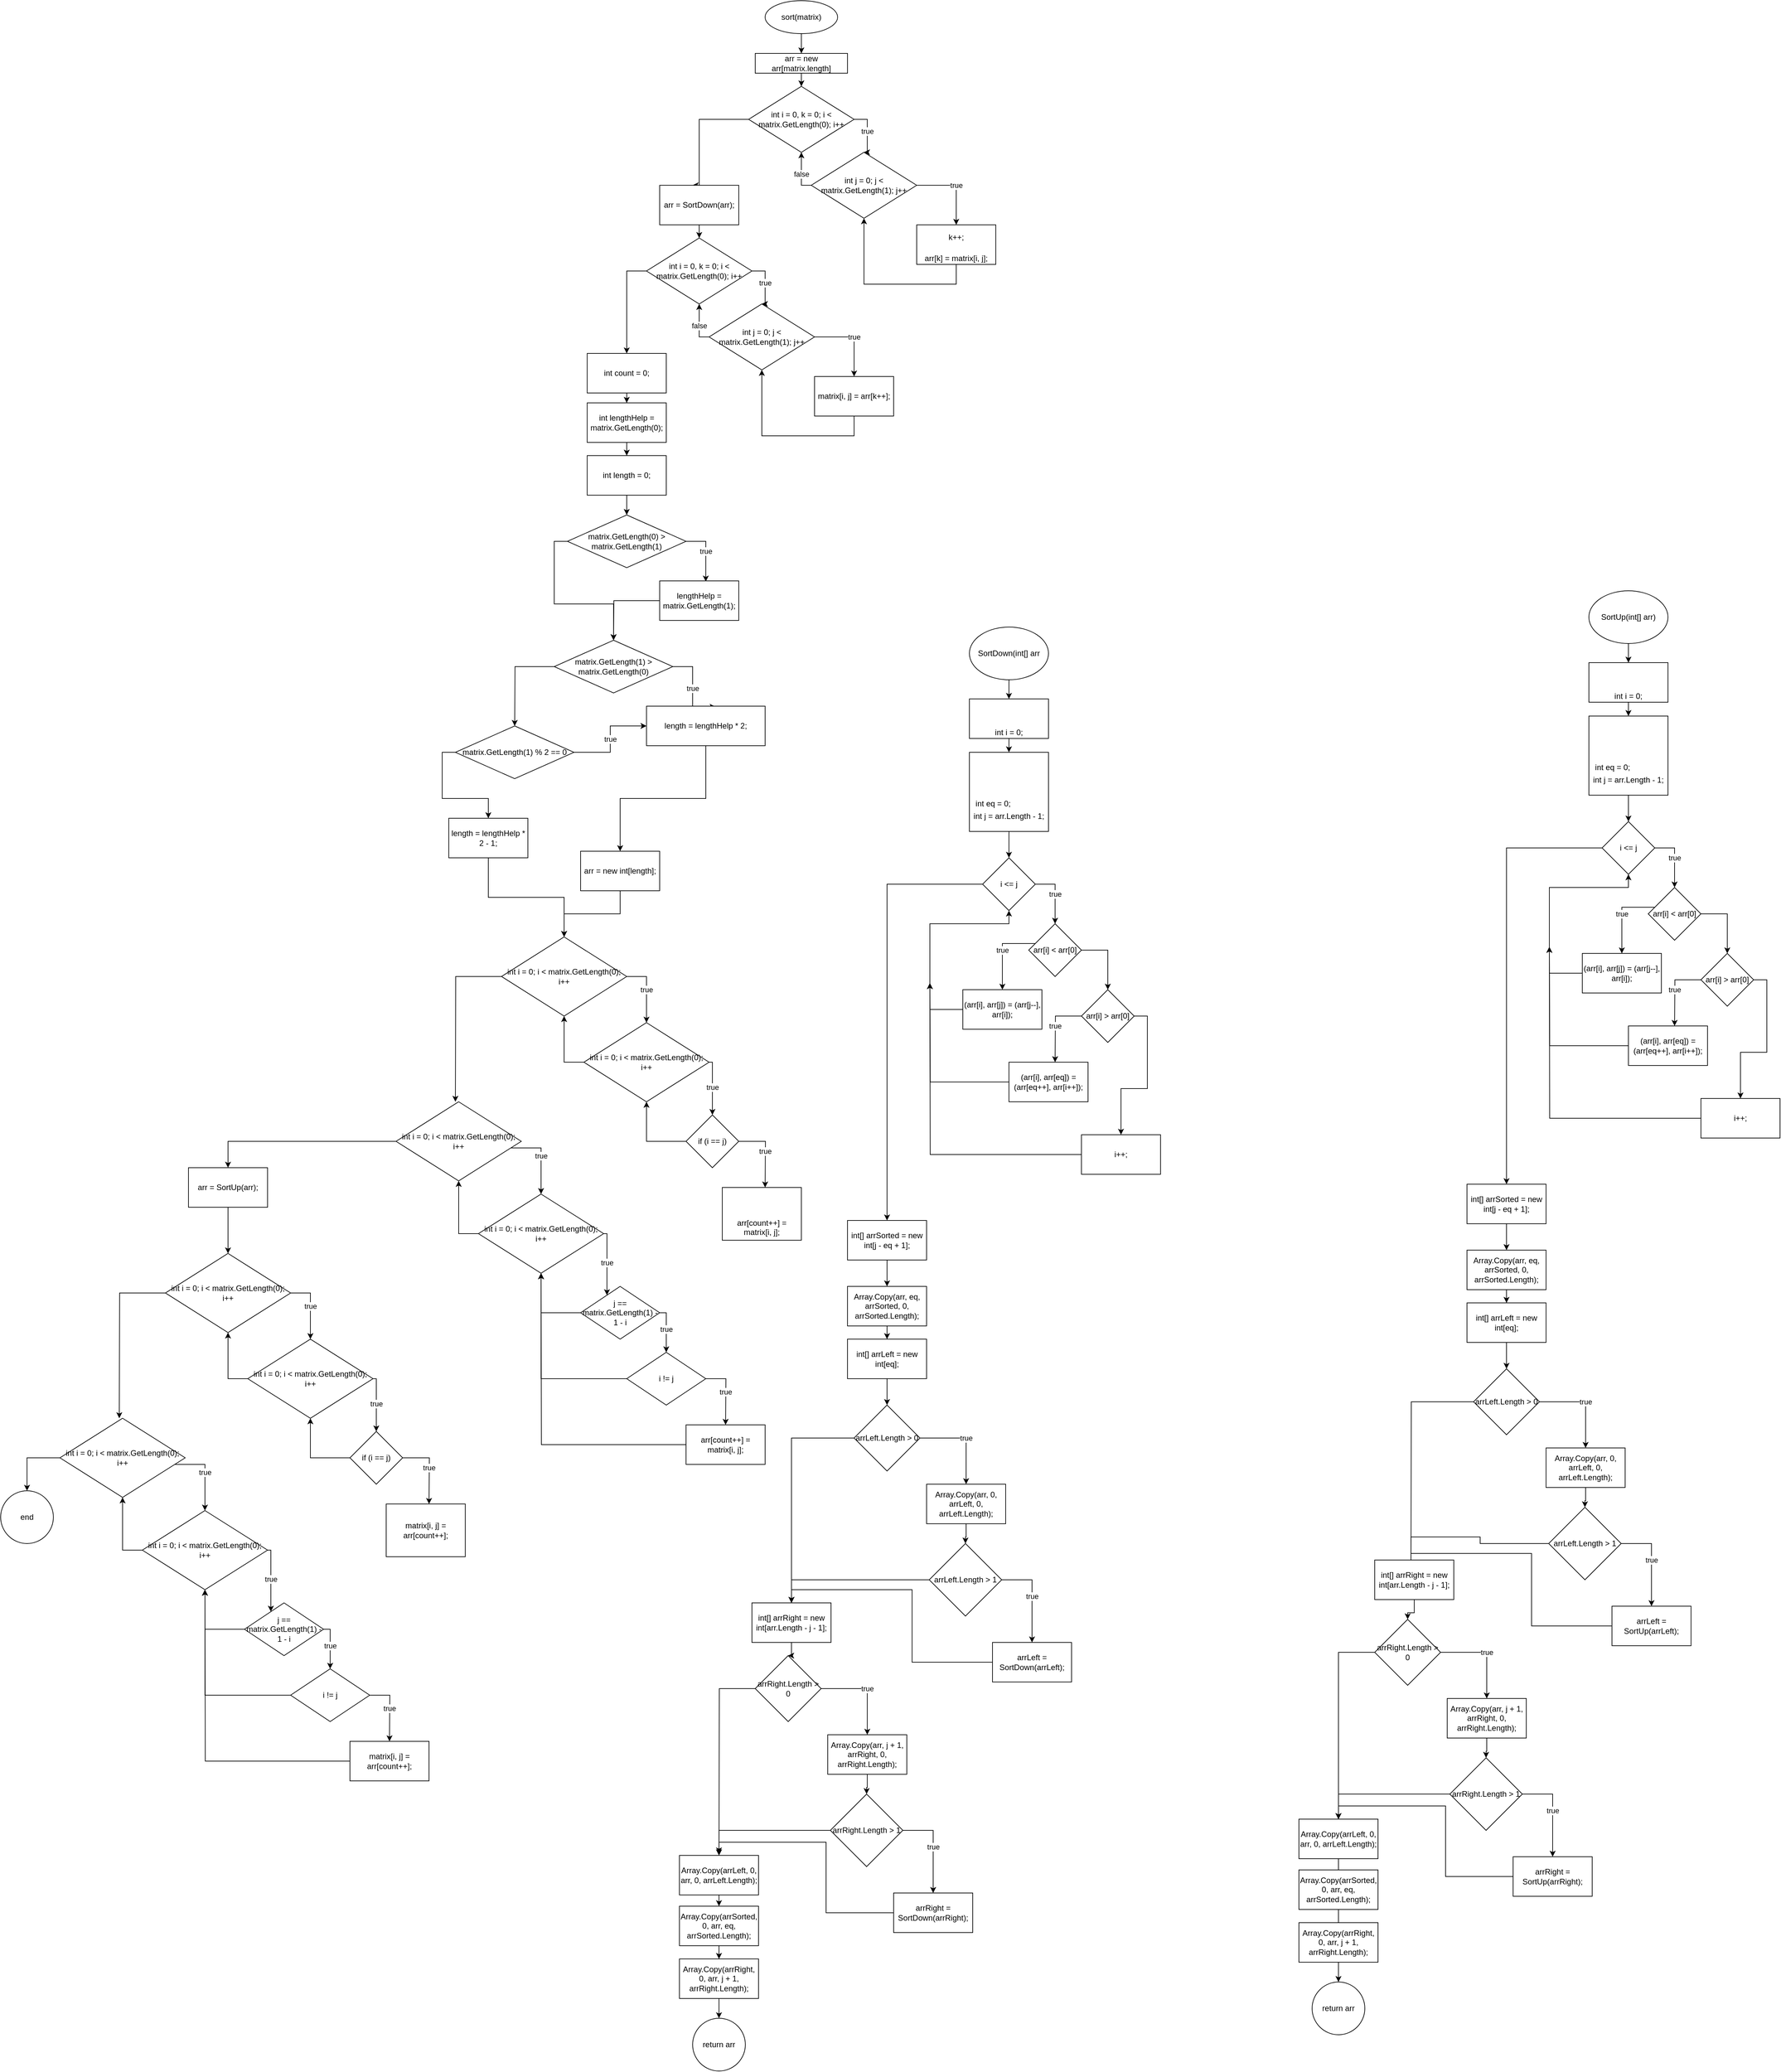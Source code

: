 <mxfile version="20.0.3"><diagram id="X_mtfbVGTYFtOlN2W8pP" name="Page-1"><mxGraphModel dx="4568" dy="1369" grid="1" gridSize="10" guides="1" tooltips="1" connect="1" arrows="1" fold="1" page="1" pageScale="1" pageWidth="827" pageHeight="1169" math="0" shadow="0"><root><mxCell id="0"/><mxCell id="1" parent="0"/><mxCell id="YI9eFd7gzGS3PNS915vk-3" style="edgeStyle=orthogonalEdgeStyle;rounded=0;orthogonalLoop=1;jettySize=auto;html=1;exitX=0.5;exitY=1;exitDx=0;exitDy=0;" edge="1" parent="1" source="YI9eFd7gzGS3PNS915vk-1" target="YI9eFd7gzGS3PNS915vk-2"><mxGeometry relative="1" as="geometry"/></mxCell><mxCell id="YI9eFd7gzGS3PNS915vk-1" value="sort(matrix)" style="ellipse;whiteSpace=wrap;html=1;" vertex="1" parent="1"><mxGeometry x="160" y="50" width="110" height="50" as="geometry"/></mxCell><mxCell id="YI9eFd7gzGS3PNS915vk-5" style="edgeStyle=orthogonalEdgeStyle;rounded=0;orthogonalLoop=1;jettySize=auto;html=1;entryX=0.5;entryY=0;entryDx=0;entryDy=0;" edge="1" parent="1" source="YI9eFd7gzGS3PNS915vk-2" target="YI9eFd7gzGS3PNS915vk-4"><mxGeometry relative="1" as="geometry"/></mxCell><mxCell id="YI9eFd7gzGS3PNS915vk-2" value="arr = new arr[matrix.length]" style="rounded=0;whiteSpace=wrap;html=1;" vertex="1" parent="1"><mxGeometry x="145" y="130" width="140" height="30" as="geometry"/></mxCell><mxCell id="YI9eFd7gzGS3PNS915vk-7" value="true" style="edgeStyle=orthogonalEdgeStyle;rounded=0;orthogonalLoop=1;jettySize=auto;html=1;entryX=0.5;entryY=0;entryDx=0;entryDy=0;" edge="1" parent="1" source="YI9eFd7gzGS3PNS915vk-4" target="YI9eFd7gzGS3PNS915vk-6"><mxGeometry relative="1" as="geometry"><Array as="points"><mxPoint x="315" y="230"/><mxPoint x="315" y="280"/></Array></mxGeometry></mxCell><mxCell id="YI9eFd7gzGS3PNS915vk-13" style="edgeStyle=orthogonalEdgeStyle;rounded=0;orthogonalLoop=1;jettySize=auto;html=1;" edge="1" parent="1" source="YI9eFd7gzGS3PNS915vk-4"><mxGeometry relative="1" as="geometry"><mxPoint x="50" y="330" as="targetPoint"/><Array as="points"><mxPoint x="60" y="230"/><mxPoint x="60" y="330"/></Array></mxGeometry></mxCell><mxCell id="YI9eFd7gzGS3PNS915vk-4" value="&lt;span class=&quot;pl-k&quot;&gt;int&lt;/span&gt; &lt;span class=&quot;pl-en&quot;&gt;i&lt;/span&gt; &lt;span class=&quot;pl-k&quot;&gt;=&lt;/span&gt; &lt;span class=&quot;pl-c1&quot;&gt;0&lt;/span&gt;, &lt;span class=&quot;pl-en&quot;&gt;k&lt;/span&gt; &lt;span class=&quot;pl-k&quot;&gt;=&lt;/span&gt; &lt;span class=&quot;pl-c1&quot;&gt;0&lt;/span&gt;; &lt;span class=&quot;pl-smi&quot;&gt;i&lt;/span&gt; &lt;span class=&quot;pl-k&quot;&gt;&amp;lt;&lt;/span&gt; &lt;span class=&quot;pl-smi&quot;&gt;matrix&lt;/span&gt;.&lt;span class=&quot;pl-en&quot;&gt;GetLength&lt;/span&gt;(&lt;span class=&quot;pl-c1&quot;&gt;0&lt;/span&gt;); &lt;span class=&quot;pl-smi&quot;&gt;i&lt;/span&gt;&lt;span class=&quot;pl-k&quot;&gt;++&lt;/span&gt;" style="rhombus;whiteSpace=wrap;html=1;" vertex="1" parent="1"><mxGeometry x="135" y="180" width="160" height="100" as="geometry"/></mxCell><mxCell id="YI9eFd7gzGS3PNS915vk-9" value="true" style="edgeStyle=orthogonalEdgeStyle;rounded=0;orthogonalLoop=1;jettySize=auto;html=1;" edge="1" parent="1" source="YI9eFd7gzGS3PNS915vk-6" target="YI9eFd7gzGS3PNS915vk-8"><mxGeometry relative="1" as="geometry"><Array as="points"><mxPoint x="450" y="330"/></Array></mxGeometry></mxCell><mxCell id="YI9eFd7gzGS3PNS915vk-11" value="false" style="edgeStyle=orthogonalEdgeStyle;rounded=0;orthogonalLoop=1;jettySize=auto;html=1;entryX=0.5;entryY=1;entryDx=0;entryDy=0;" edge="1" parent="1" source="YI9eFd7gzGS3PNS915vk-6" target="YI9eFd7gzGS3PNS915vk-4"><mxGeometry relative="1" as="geometry"><Array as="points"><mxPoint x="215" y="330"/></Array></mxGeometry></mxCell><mxCell id="YI9eFd7gzGS3PNS915vk-6" value="&lt;span class=&quot;pl-k&quot;&gt;int&lt;/span&gt; &lt;span class=&quot;pl-en&quot;&gt;j&lt;/span&gt; &lt;span class=&quot;pl-k&quot;&gt;=&lt;/span&gt; &lt;span class=&quot;pl-c1&quot;&gt;0&lt;/span&gt;; &lt;span class=&quot;pl-smi&quot;&gt;j&lt;/span&gt; &lt;span class=&quot;pl-k&quot;&gt;&amp;lt;&lt;/span&gt; &lt;span class=&quot;pl-smi&quot;&gt;matrix&lt;/span&gt;.&lt;span class=&quot;pl-en&quot;&gt;GetLength&lt;/span&gt;(&lt;span class=&quot;pl-c1&quot;&gt;1&lt;/span&gt;); &lt;span class=&quot;pl-smi&quot;&gt;j&lt;/span&gt;&lt;span class=&quot;pl-k&quot;&gt;++&lt;/span&gt;" style="rhombus;whiteSpace=wrap;html=1;" vertex="1" parent="1"><mxGeometry x="230" y="280" width="160" height="100" as="geometry"/></mxCell><mxCell id="YI9eFd7gzGS3PNS915vk-10" style="edgeStyle=orthogonalEdgeStyle;rounded=0;orthogonalLoop=1;jettySize=auto;html=1;entryX=0.5;entryY=1;entryDx=0;entryDy=0;" edge="1" parent="1" source="YI9eFd7gzGS3PNS915vk-8" target="YI9eFd7gzGS3PNS915vk-6"><mxGeometry relative="1" as="geometry"><Array as="points"><mxPoint x="450" y="480"/><mxPoint x="310" y="480"/></Array></mxGeometry></mxCell><mxCell id="YI9eFd7gzGS3PNS915vk-8" value="&lt;br/&gt;                            &lt;span class=&quot;pl-smi&quot;&gt;k&lt;/span&gt;&lt;span class=&quot;pl-k&quot;&gt;++&lt;/span&gt;;&lt;table data-tagsearch-path=&quot;Practice 5/ArrayManipulator.cs&quot; data-tagsearch-lang=&quot;C#&quot; data-paste-markdown-skip=&quot;&quot; data-tab-size=&quot;8&quot; class=&quot;highlight tab-size js-file-line-container js-code-nav-container js-tagsearch-file&quot;&gt;&lt;tbody&gt;&lt;tr&gt;&lt;td class=&quot;blob-code blob-code-inner js-file-line&quot; id=&quot;LC24&quot;&gt;&lt;span class=&quot;pl-smi&quot;&gt;arr&lt;/span&gt;[&lt;span class=&quot;pl-smi&quot;&gt;k&lt;/span&gt;] &lt;span class=&quot;pl-k&quot;&gt;=&lt;/span&gt; &lt;span class=&quot;pl-smi&quot;&gt;matrix&lt;/span&gt;[&lt;span class=&quot;pl-smi&quot;&gt;i&lt;/span&gt;, &lt;span class=&quot;pl-smi&quot;&gt;j&lt;/span&gt;];&lt;/td&gt;&lt;br/&gt;        &lt;/tr&gt;&lt;tr&gt;&lt;br/&gt;          &lt;/tr&gt;&lt;/tbody&gt;&lt;/table&gt;" style="rounded=0;whiteSpace=wrap;html=1;" vertex="1" parent="1"><mxGeometry x="390" y="390" width="120" height="60" as="geometry"/></mxCell><mxCell id="YI9eFd7gzGS3PNS915vk-21" style="edgeStyle=orthogonalEdgeStyle;rounded=0;orthogonalLoop=1;jettySize=auto;html=1;" edge="1" parent="1" source="YI9eFd7gzGS3PNS915vk-12" target="YI9eFd7gzGS3PNS915vk-15"><mxGeometry relative="1" as="geometry"/></mxCell><mxCell id="YI9eFd7gzGS3PNS915vk-12" value="&lt;span class=&quot;pl-smi&quot;&gt;arr&lt;/span&gt; &lt;span class=&quot;pl-k&quot;&gt;=&lt;/span&gt; &lt;span class=&quot;pl-en&quot;&gt;SortDown&lt;/span&gt;(&lt;span class=&quot;pl-smi&quot;&gt;arr&lt;/span&gt;);" style="rounded=0;whiteSpace=wrap;html=1;" vertex="1" parent="1"><mxGeometry y="330" width="120" height="60" as="geometry"/></mxCell><mxCell id="YI9eFd7gzGS3PNS915vk-14" value="true" style="edgeStyle=orthogonalEdgeStyle;rounded=0;orthogonalLoop=1;jettySize=auto;html=1;entryX=0.5;entryY=0;entryDx=0;entryDy=0;" edge="1" parent="1" source="YI9eFd7gzGS3PNS915vk-15" target="YI9eFd7gzGS3PNS915vk-18"><mxGeometry relative="1" as="geometry"><Array as="points"><mxPoint x="160" y="460"/><mxPoint x="160" y="510"/></Array></mxGeometry></mxCell><mxCell id="YI9eFd7gzGS3PNS915vk-26" style="edgeStyle=orthogonalEdgeStyle;rounded=0;orthogonalLoop=1;jettySize=auto;html=1;" edge="1" parent="1" source="YI9eFd7gzGS3PNS915vk-15" target="YI9eFd7gzGS3PNS915vk-23"><mxGeometry relative="1" as="geometry"><Array as="points"><mxPoint x="-50" y="460"/></Array></mxGeometry></mxCell><mxCell id="YI9eFd7gzGS3PNS915vk-15" value="&lt;span class=&quot;pl-k&quot;&gt;int&lt;/span&gt; &lt;span class=&quot;pl-en&quot;&gt;i&lt;/span&gt; &lt;span class=&quot;pl-k&quot;&gt;=&lt;/span&gt; &lt;span class=&quot;pl-c1&quot;&gt;0&lt;/span&gt;, &lt;span class=&quot;pl-en&quot;&gt;k&lt;/span&gt; &lt;span class=&quot;pl-k&quot;&gt;=&lt;/span&gt; &lt;span class=&quot;pl-c1&quot;&gt;0&lt;/span&gt;; &lt;span class=&quot;pl-smi&quot;&gt;i&lt;/span&gt; &lt;span class=&quot;pl-k&quot;&gt;&amp;lt;&lt;/span&gt; &lt;span class=&quot;pl-smi&quot;&gt;matrix&lt;/span&gt;.&lt;span class=&quot;pl-en&quot;&gt;GetLength&lt;/span&gt;(&lt;span class=&quot;pl-c1&quot;&gt;0&lt;/span&gt;); &lt;span class=&quot;pl-smi&quot;&gt;i&lt;/span&gt;&lt;span class=&quot;pl-k&quot;&gt;++&lt;/span&gt;" style="rhombus;whiteSpace=wrap;html=1;" vertex="1" parent="1"><mxGeometry x="-20" y="410" width="160" height="100" as="geometry"/></mxCell><mxCell id="YI9eFd7gzGS3PNS915vk-16" value="true" style="edgeStyle=orthogonalEdgeStyle;rounded=0;orthogonalLoop=1;jettySize=auto;html=1;" edge="1" parent="1" source="YI9eFd7gzGS3PNS915vk-18" target="YI9eFd7gzGS3PNS915vk-20"><mxGeometry relative="1" as="geometry"><Array as="points"><mxPoint x="295" y="560"/></Array></mxGeometry></mxCell><mxCell id="YI9eFd7gzGS3PNS915vk-17" value="false" style="edgeStyle=orthogonalEdgeStyle;rounded=0;orthogonalLoop=1;jettySize=auto;html=1;entryX=0.5;entryY=1;entryDx=0;entryDy=0;" edge="1" parent="1" source="YI9eFd7gzGS3PNS915vk-18" target="YI9eFd7gzGS3PNS915vk-15"><mxGeometry relative="1" as="geometry"><Array as="points"><mxPoint x="60" y="560"/></Array></mxGeometry></mxCell><mxCell id="YI9eFd7gzGS3PNS915vk-18" value="&lt;span class=&quot;pl-k&quot;&gt;int&lt;/span&gt; &lt;span class=&quot;pl-en&quot;&gt;j&lt;/span&gt; &lt;span class=&quot;pl-k&quot;&gt;=&lt;/span&gt; &lt;span class=&quot;pl-c1&quot;&gt;0&lt;/span&gt;; &lt;span class=&quot;pl-smi&quot;&gt;j&lt;/span&gt; &lt;span class=&quot;pl-k&quot;&gt;&amp;lt;&lt;/span&gt; &lt;span class=&quot;pl-smi&quot;&gt;matrix&lt;/span&gt;.&lt;span class=&quot;pl-en&quot;&gt;GetLength&lt;/span&gt;(&lt;span class=&quot;pl-c1&quot;&gt;1&lt;/span&gt;); &lt;span class=&quot;pl-smi&quot;&gt;j&lt;/span&gt;&lt;span class=&quot;pl-k&quot;&gt;++&lt;/span&gt;" style="rhombus;whiteSpace=wrap;html=1;" vertex="1" parent="1"><mxGeometry x="75" y="510" width="160" height="100" as="geometry"/></mxCell><mxCell id="YI9eFd7gzGS3PNS915vk-19" style="edgeStyle=orthogonalEdgeStyle;rounded=0;orthogonalLoop=1;jettySize=auto;html=1;entryX=0.5;entryY=1;entryDx=0;entryDy=0;" edge="1" parent="1" source="YI9eFd7gzGS3PNS915vk-20" target="YI9eFd7gzGS3PNS915vk-18"><mxGeometry relative="1" as="geometry"><Array as="points"><mxPoint x="295" y="710"/><mxPoint x="155" y="710"/></Array></mxGeometry></mxCell><mxCell id="YI9eFd7gzGS3PNS915vk-20" value="&lt;span class=&quot;pl-smi&quot;&gt;matrix&lt;/span&gt;[&lt;span class=&quot;pl-smi&quot;&gt;i&lt;/span&gt;, &lt;span class=&quot;pl-smi&quot;&gt;j&lt;/span&gt;] &lt;span class=&quot;pl-k&quot;&gt;=&lt;/span&gt; &lt;span class=&quot;pl-smi&quot;&gt;arr&lt;/span&gt;[&lt;span class=&quot;pl-smi&quot;&gt;k&lt;/span&gt;&lt;span class=&quot;pl-k&quot;&gt;++&lt;/span&gt;];" style="rounded=0;whiteSpace=wrap;html=1;" vertex="1" parent="1"><mxGeometry x="235" y="620" width="120" height="60" as="geometry"/></mxCell><mxCell id="YI9eFd7gzGS3PNS915vk-25" style="edgeStyle=orthogonalEdgeStyle;rounded=0;orthogonalLoop=1;jettySize=auto;html=1;exitX=0.5;exitY=1;exitDx=0;exitDy=0;" edge="1" parent="1" source="YI9eFd7gzGS3PNS915vk-23" target="YI9eFd7gzGS3PNS915vk-24"><mxGeometry relative="1" as="geometry"/></mxCell><mxCell id="YI9eFd7gzGS3PNS915vk-23" value=" &lt;span class=&quot;pl-k&quot;&gt;int&lt;/span&gt; &lt;span class=&quot;pl-en&quot;&gt;count&lt;/span&gt; &lt;span class=&quot;pl-k&quot;&gt;=&lt;/span&gt; &lt;span class=&quot;pl-c1&quot;&gt;0&lt;/span&gt;;" style="rounded=0;whiteSpace=wrap;html=1;" vertex="1" parent="1"><mxGeometry x="-110" y="585" width="120" height="60" as="geometry"/></mxCell><mxCell id="YI9eFd7gzGS3PNS915vk-28" style="edgeStyle=orthogonalEdgeStyle;rounded=0;orthogonalLoop=1;jettySize=auto;html=1;" edge="1" parent="1" source="YI9eFd7gzGS3PNS915vk-24" target="YI9eFd7gzGS3PNS915vk-27"><mxGeometry relative="1" as="geometry"/></mxCell><mxCell id="YI9eFd7gzGS3PNS915vk-24" value="&lt;span class=&quot;pl-k&quot;&gt;int&lt;/span&gt; &lt;span class=&quot;pl-en&quot;&gt;lengthHelp&lt;/span&gt; &lt;span class=&quot;pl-k&quot;&gt;=&lt;/span&gt; &lt;span class=&quot;pl-smi&quot;&gt;matrix&lt;/span&gt;.&lt;span class=&quot;pl-en&quot;&gt;GetLength&lt;/span&gt;(&lt;span class=&quot;pl-c1&quot;&gt;0&lt;/span&gt;);" style="rounded=0;whiteSpace=wrap;html=1;" vertex="1" parent="1"><mxGeometry x="-110" y="660" width="120" height="60" as="geometry"/></mxCell><mxCell id="YI9eFd7gzGS3PNS915vk-30" style="edgeStyle=orthogonalEdgeStyle;rounded=0;orthogonalLoop=1;jettySize=auto;html=1;entryX=0.5;entryY=0;entryDx=0;entryDy=0;" edge="1" parent="1" source="YI9eFd7gzGS3PNS915vk-27" target="YI9eFd7gzGS3PNS915vk-29"><mxGeometry relative="1" as="geometry"/></mxCell><mxCell id="YI9eFd7gzGS3PNS915vk-27" value="&lt;span class=&quot;pl-k&quot;&gt;int&lt;/span&gt; &lt;span class=&quot;pl-en&quot;&gt;length&lt;/span&gt; &lt;span class=&quot;pl-k&quot;&gt;=&lt;/span&gt; &lt;span class=&quot;pl-c1&quot;&gt;0&lt;/span&gt;;" style="rounded=0;whiteSpace=wrap;html=1;" vertex="1" parent="1"><mxGeometry x="-110" y="740" width="120" height="60" as="geometry"/></mxCell><mxCell id="YI9eFd7gzGS3PNS915vk-32" value="true" style="edgeStyle=orthogonalEdgeStyle;rounded=0;orthogonalLoop=1;jettySize=auto;html=1;entryX=0.583;entryY=0.017;entryDx=0;entryDy=0;entryPerimeter=0;" edge="1" parent="1" source="YI9eFd7gzGS3PNS915vk-29" target="YI9eFd7gzGS3PNS915vk-31"><mxGeometry relative="1" as="geometry"><Array as="points"><mxPoint x="70" y="870"/></Array></mxGeometry></mxCell><mxCell id="YI9eFd7gzGS3PNS915vk-36" style="edgeStyle=orthogonalEdgeStyle;rounded=0;orthogonalLoop=1;jettySize=auto;html=1;exitX=0;exitY=0.5;exitDx=0;exitDy=0;" edge="1" parent="1" source="YI9eFd7gzGS3PNS915vk-29" target="YI9eFd7gzGS3PNS915vk-34"><mxGeometry relative="1" as="geometry"/></mxCell><mxCell id="YI9eFd7gzGS3PNS915vk-29" value="&lt;span class=&quot;pl-smi&quot;&gt;matrix&lt;/span&gt;.&lt;span class=&quot;pl-en&quot;&gt;GetLength&lt;/span&gt;(&lt;span class=&quot;pl-c1&quot;&gt;0&lt;/span&gt;) &lt;span class=&quot;pl-k&quot;&gt;&amp;gt;&lt;/span&gt; &lt;span class=&quot;pl-smi&quot;&gt;matrix&lt;/span&gt;.&lt;span class=&quot;pl-en&quot;&gt;GetLength&lt;/span&gt;(&lt;span class=&quot;pl-c1&quot;&gt;1&lt;/span&gt;)" style="rhombus;whiteSpace=wrap;html=1;" vertex="1" parent="1"><mxGeometry x="-140" y="830" width="180" height="80" as="geometry"/></mxCell><mxCell id="YI9eFd7gzGS3PNS915vk-37" style="edgeStyle=orthogonalEdgeStyle;rounded=0;orthogonalLoop=1;jettySize=auto;html=1;" edge="1" parent="1" source="YI9eFd7gzGS3PNS915vk-31"><mxGeometry relative="1" as="geometry"><mxPoint x="-70" y="1020" as="targetPoint"/></mxGeometry></mxCell><mxCell id="YI9eFd7gzGS3PNS915vk-31" value="&lt;span class=&quot;pl-smi&quot;&gt;lengthHelp&lt;/span&gt; &lt;span class=&quot;pl-k&quot;&gt;=&lt;/span&gt; &lt;span class=&quot;pl-smi&quot;&gt;matrix&lt;/span&gt;.&lt;span class=&quot;pl-en&quot;&gt;GetLength&lt;/span&gt;(&lt;span class=&quot;pl-c1&quot;&gt;1&lt;/span&gt;);" style="rounded=0;whiteSpace=wrap;html=1;" vertex="1" parent="1"><mxGeometry y="930" width="120" height="60" as="geometry"/></mxCell><mxCell id="YI9eFd7gzGS3PNS915vk-33" value="true" style="edgeStyle=orthogonalEdgeStyle;rounded=0;orthogonalLoop=1;jettySize=auto;html=1;entryX=0.583;entryY=0.017;entryDx=0;entryDy=0;entryPerimeter=0;" edge="1" parent="1" source="YI9eFd7gzGS3PNS915vk-34" target="YI9eFd7gzGS3PNS915vk-35"><mxGeometry relative="1" as="geometry"><Array as="points"><mxPoint x="50" y="1060"/></Array></mxGeometry></mxCell><mxCell id="YI9eFd7gzGS3PNS915vk-38" style="edgeStyle=orthogonalEdgeStyle;rounded=0;orthogonalLoop=1;jettySize=auto;html=1;" edge="1" parent="1" source="YI9eFd7gzGS3PNS915vk-34"><mxGeometry relative="1" as="geometry"><mxPoint x="-220" y="1150" as="targetPoint"/></mxGeometry></mxCell><mxCell id="YI9eFd7gzGS3PNS915vk-34" value="&lt;span class=&quot;pl-smi&quot;&gt;matrix&lt;/span&gt;.&lt;span class=&quot;pl-en&quot;&gt;GetLength&lt;/span&gt;(&lt;span class=&quot;pl-c1&quot;&gt;1&lt;/span&gt;) &lt;span class=&quot;pl-k&quot;&gt;&amp;gt;&lt;/span&gt; &lt;span class=&quot;pl-smi&quot;&gt;matrix&lt;/span&gt;.&lt;span class=&quot;pl-en&quot;&gt;GetLength&lt;/span&gt;(&lt;span class=&quot;pl-c1&quot;&gt;0&lt;/span&gt;)" style="rhombus;whiteSpace=wrap;html=1;" vertex="1" parent="1"><mxGeometry x="-160" y="1020" width="180" height="80" as="geometry"/></mxCell><mxCell id="YI9eFd7gzGS3PNS915vk-44" style="edgeStyle=orthogonalEdgeStyle;rounded=0;orthogonalLoop=1;jettySize=auto;html=1;" edge="1" parent="1" source="YI9eFd7gzGS3PNS915vk-35" target="YI9eFd7gzGS3PNS915vk-43"><mxGeometry relative="1" as="geometry"/></mxCell><mxCell id="YI9eFd7gzGS3PNS915vk-35" value="&lt;span class=&quot;pl-smi&quot;&gt;length&lt;/span&gt; &lt;span class=&quot;pl-k&quot;&gt;=&lt;/span&gt; &lt;span class=&quot;pl-smi&quot;&gt;lengthHelp&lt;/span&gt; &lt;span class=&quot;pl-k&quot;&gt;*&lt;/span&gt; &lt;span class=&quot;pl-c1&quot;&gt;2&lt;/span&gt;;" style="rounded=0;whiteSpace=wrap;html=1;" vertex="1" parent="1"><mxGeometry x="-20" y="1120" width="180" height="60" as="geometry"/></mxCell><mxCell id="YI9eFd7gzGS3PNS915vk-40" value="true" style="edgeStyle=orthogonalEdgeStyle;rounded=0;orthogonalLoop=1;jettySize=auto;html=1;entryX=0;entryY=0.5;entryDx=0;entryDy=0;" edge="1" parent="1" source="YI9eFd7gzGS3PNS915vk-39" target="YI9eFd7gzGS3PNS915vk-35"><mxGeometry relative="1" as="geometry"/></mxCell><mxCell id="YI9eFd7gzGS3PNS915vk-42" style="edgeStyle=orthogonalEdgeStyle;rounded=0;orthogonalLoop=1;jettySize=auto;html=1;exitX=0;exitY=0.5;exitDx=0;exitDy=0;" edge="1" parent="1" source="YI9eFd7gzGS3PNS915vk-39" target="YI9eFd7gzGS3PNS915vk-41"><mxGeometry relative="1" as="geometry"/></mxCell><mxCell id="YI9eFd7gzGS3PNS915vk-39" value=" &lt;span class=&quot;pl-smi&quot;&gt;matrix&lt;/span&gt;.&lt;span class=&quot;pl-en&quot;&gt;GetLength&lt;/span&gt;(&lt;span class=&quot;pl-c1&quot;&gt;1&lt;/span&gt;) &lt;span class=&quot;pl-k&quot;&gt;%&lt;/span&gt; &lt;span class=&quot;pl-c1&quot;&gt;2&lt;/span&gt; &lt;span class=&quot;pl-k&quot;&gt;==&lt;/span&gt; &lt;span class=&quot;pl-c1&quot;&gt;0&lt;/span&gt;" style="rhombus;whiteSpace=wrap;html=1;" vertex="1" parent="1"><mxGeometry x="-310" y="1150" width="180" height="80" as="geometry"/></mxCell><mxCell id="YI9eFd7gzGS3PNS915vk-48" style="edgeStyle=orthogonalEdgeStyle;rounded=0;orthogonalLoop=1;jettySize=auto;html=1;" edge="1" parent="1" source="YI9eFd7gzGS3PNS915vk-41" target="YI9eFd7gzGS3PNS915vk-46"><mxGeometry relative="1" as="geometry"/></mxCell><mxCell id="YI9eFd7gzGS3PNS915vk-41" value="&lt;span class=&quot;pl-smi&quot;&gt;length&lt;/span&gt; &lt;span class=&quot;pl-k&quot;&gt;=&lt;/span&gt; &lt;span class=&quot;pl-smi&quot;&gt;lengthHelp&lt;/span&gt; &lt;span class=&quot;pl-k&quot;&gt;*&lt;/span&gt; &lt;span class=&quot;pl-c1&quot;&gt;2&lt;/span&gt; &lt;span class=&quot;pl-k&quot;&gt;-&lt;/span&gt; &lt;span class=&quot;pl-c1&quot;&gt;1&lt;/span&gt;;" style="rounded=0;whiteSpace=wrap;html=1;" vertex="1" parent="1"><mxGeometry x="-320" y="1290" width="120" height="60" as="geometry"/></mxCell><mxCell id="YI9eFd7gzGS3PNS915vk-47" style="edgeStyle=orthogonalEdgeStyle;rounded=0;orthogonalLoop=1;jettySize=auto;html=1;" edge="1" parent="1" source="YI9eFd7gzGS3PNS915vk-43" target="YI9eFd7gzGS3PNS915vk-46"><mxGeometry relative="1" as="geometry"/></mxCell><mxCell id="YI9eFd7gzGS3PNS915vk-43" value="  &lt;span class=&quot;pl-smi&quot;&gt;arr&lt;/span&gt; &lt;span class=&quot;pl-k&quot;&gt;=&lt;/span&gt; &lt;span class=&quot;pl-k&quot;&gt;new&lt;/span&gt; &lt;span class=&quot;pl-k&quot;&gt;int&lt;/span&gt;[&lt;span class=&quot;pl-smi&quot;&gt;length&lt;/span&gt;];" style="rounded=0;whiteSpace=wrap;html=1;" vertex="1" parent="1"><mxGeometry x="-120" y="1340" width="120" height="60" as="geometry"/></mxCell><mxCell id="YI9eFd7gzGS3PNS915vk-50" value="true" style="edgeStyle=orthogonalEdgeStyle;rounded=0;orthogonalLoop=1;jettySize=auto;html=1;" edge="1" parent="1" source="YI9eFd7gzGS3PNS915vk-46" target="YI9eFd7gzGS3PNS915vk-49"><mxGeometry relative="1" as="geometry"><Array as="points"><mxPoint x="-20" y="1530"/></Array></mxGeometry></mxCell><mxCell id="YI9eFd7gzGS3PNS915vk-60" style="edgeStyle=orthogonalEdgeStyle;rounded=0;orthogonalLoop=1;jettySize=auto;html=1;" edge="1" parent="1" source="YI9eFd7gzGS3PNS915vk-46"><mxGeometry relative="1" as="geometry"><mxPoint x="-310" y="1720" as="targetPoint"/></mxGeometry></mxCell><mxCell id="YI9eFd7gzGS3PNS915vk-46" value="&lt;span class=&quot;pl-k&quot;&gt;int&lt;/span&gt; &lt;span class=&quot;pl-en&quot;&gt;i&lt;/span&gt; &lt;span class=&quot;pl-k&quot;&gt;=&lt;/span&gt; &lt;span class=&quot;pl-c1&quot;&gt;0&lt;/span&gt;; &lt;span class=&quot;pl-smi&quot;&gt;i&lt;/span&gt; &lt;span class=&quot;pl-k&quot;&gt;&amp;lt;&lt;/span&gt; &lt;span class=&quot;pl-smi&quot;&gt;matrix&lt;/span&gt;.&lt;span class=&quot;pl-en&quot;&gt;GetLength&lt;/span&gt;(&lt;span class=&quot;pl-c1&quot;&gt;0&lt;/span&gt;); &lt;span class=&quot;pl-smi&quot;&gt;i&lt;/span&gt;&lt;span class=&quot;pl-k&quot;&gt;++&lt;/span&gt;" style="rhombus;whiteSpace=wrap;html=1;" vertex="1" parent="1"><mxGeometry x="-240" y="1470" width="190" height="120" as="geometry"/></mxCell><mxCell id="YI9eFd7gzGS3PNS915vk-51" style="edgeStyle=orthogonalEdgeStyle;rounded=0;orthogonalLoop=1;jettySize=auto;html=1;entryX=0.5;entryY=1;entryDx=0;entryDy=0;" edge="1" parent="1" source="YI9eFd7gzGS3PNS915vk-49" target="YI9eFd7gzGS3PNS915vk-46"><mxGeometry relative="1" as="geometry"><Array as="points"><mxPoint x="-145" y="1660"/></Array></mxGeometry></mxCell><mxCell id="YI9eFd7gzGS3PNS915vk-53" value="true" style="edgeStyle=orthogonalEdgeStyle;rounded=0;orthogonalLoop=1;jettySize=auto;html=1;" edge="1" parent="1" source="YI9eFd7gzGS3PNS915vk-49" target="YI9eFd7gzGS3PNS915vk-52"><mxGeometry relative="1" as="geometry"><Array as="points"><mxPoint x="80" y="1660"/></Array></mxGeometry></mxCell><mxCell id="YI9eFd7gzGS3PNS915vk-49" value="&lt;span class=&quot;pl-k&quot;&gt;int&lt;/span&gt; &lt;span class=&quot;pl-en&quot;&gt;i&lt;/span&gt; &lt;span class=&quot;pl-k&quot;&gt;=&lt;/span&gt; &lt;span class=&quot;pl-c1&quot;&gt;0&lt;/span&gt;; &lt;span class=&quot;pl-smi&quot;&gt;i&lt;/span&gt; &lt;span class=&quot;pl-k&quot;&gt;&amp;lt;&lt;/span&gt; &lt;span class=&quot;pl-smi&quot;&gt;matrix&lt;/span&gt;.&lt;span class=&quot;pl-en&quot;&gt;GetLength&lt;/span&gt;(&lt;span class=&quot;pl-c1&quot;&gt;0&lt;/span&gt;); &lt;span class=&quot;pl-smi&quot;&gt;i&lt;/span&gt;&lt;span class=&quot;pl-k&quot;&gt;++&lt;/span&gt;" style="rhombus;whiteSpace=wrap;html=1;" vertex="1" parent="1"><mxGeometry x="-115" y="1600" width="190" height="120" as="geometry"/></mxCell><mxCell id="YI9eFd7gzGS3PNS915vk-54" style="edgeStyle=orthogonalEdgeStyle;rounded=0;orthogonalLoop=1;jettySize=auto;html=1;entryX=0.5;entryY=1;entryDx=0;entryDy=0;" edge="1" parent="1" source="YI9eFd7gzGS3PNS915vk-52" target="YI9eFd7gzGS3PNS915vk-49"><mxGeometry relative="1" as="geometry"><Array as="points"><mxPoint x="-20" y="1780"/></Array></mxGeometry></mxCell><mxCell id="YI9eFd7gzGS3PNS915vk-58" value="true" style="edgeStyle=orthogonalEdgeStyle;rounded=0;orthogonalLoop=1;jettySize=auto;html=1;" edge="1" parent="1" source="YI9eFd7gzGS3PNS915vk-52"><mxGeometry relative="1" as="geometry"><mxPoint x="160" y="1850" as="targetPoint"/></mxGeometry></mxCell><mxCell id="YI9eFd7gzGS3PNS915vk-52" value="&lt;span class=&quot;pl-k&quot;&gt;if&lt;/span&gt; (&lt;span class=&quot;pl-smi&quot;&gt;i&lt;/span&gt; &lt;span class=&quot;pl-k&quot;&gt;==&lt;/span&gt; &lt;span class=&quot;pl-smi&quot;&gt;j&lt;/span&gt;)" style="rhombus;whiteSpace=wrap;html=1;" vertex="1" parent="1"><mxGeometry x="40" y="1740" width="80" height="80" as="geometry"/></mxCell><mxCell id="YI9eFd7gzGS3PNS915vk-55" value="&lt;table data-tagsearch-path=&quot;Practice 5/ArrayManipulator.cs&quot; data-tagsearch-lang=&quot;C#&quot; data-paste-markdown-skip=&quot;&quot; data-tab-size=&quot;8&quot; class=&quot;highlight tab-size js-file-line-container js-code-nav-container js-tagsearch-file&quot;&gt;&lt;tbody&gt;&lt;tr&gt;&lt;td class=&quot;blob-code blob-code-inner js-file-line&quot; id=&quot;LC58&quot;&gt; &lt;span class=&quot;pl-smi&quot;&gt;arr&lt;/span&gt;[&lt;span class=&quot;pl-smi&quot;&gt;count&lt;/span&gt;&lt;span class=&quot;pl-k&quot;&gt;++&lt;/span&gt;] &lt;span class=&quot;pl-k&quot;&gt;=&lt;/span&gt; &lt;span class=&quot;pl-smi&quot;&gt;matrix&lt;/span&gt;[&lt;span class=&quot;pl-smi&quot;&gt;i&lt;/span&gt;, &lt;span class=&quot;pl-smi&quot;&gt;j&lt;/span&gt;];&lt;/td&gt;&#xA;        &lt;/tr&gt;&#xA;        &lt;tr&gt;&#xA;          &lt;/tr&gt;&lt;/tbody&gt;&lt;/table&gt;" style="rounded=0;whiteSpace=wrap;html=1;" vertex="1" parent="1"><mxGeometry x="95" y="1850" width="120" height="80" as="geometry"/></mxCell><mxCell id="YI9eFd7gzGS3PNS915vk-61" value="true" style="edgeStyle=orthogonalEdgeStyle;rounded=0;orthogonalLoop=1;jettySize=auto;html=1;" edge="1" parent="1" source="YI9eFd7gzGS3PNS915vk-62" target="YI9eFd7gzGS3PNS915vk-65"><mxGeometry relative="1" as="geometry"><Array as="points"><mxPoint x="-180" y="1790"/></Array></mxGeometry></mxCell><mxCell id="YI9eFd7gzGS3PNS915vk-78" style="edgeStyle=orthogonalEdgeStyle;rounded=0;orthogonalLoop=1;jettySize=auto;html=1;exitX=0;exitY=0.5;exitDx=0;exitDy=0;entryX=0.5;entryY=0;entryDx=0;entryDy=0;" edge="1" parent="1" source="YI9eFd7gzGS3PNS915vk-62" target="YI9eFd7gzGS3PNS915vk-77"><mxGeometry relative="1" as="geometry"/></mxCell><mxCell id="YI9eFd7gzGS3PNS915vk-62" value="&lt;span class=&quot;pl-k&quot;&gt;int&lt;/span&gt; &lt;span class=&quot;pl-en&quot;&gt;i&lt;/span&gt; &lt;span class=&quot;pl-k&quot;&gt;=&lt;/span&gt; &lt;span class=&quot;pl-c1&quot;&gt;0&lt;/span&gt;; &lt;span class=&quot;pl-smi&quot;&gt;i&lt;/span&gt; &lt;span class=&quot;pl-k&quot;&gt;&amp;lt;&lt;/span&gt; &lt;span class=&quot;pl-smi&quot;&gt;matrix&lt;/span&gt;.&lt;span class=&quot;pl-en&quot;&gt;GetLength&lt;/span&gt;(&lt;span class=&quot;pl-c1&quot;&gt;0&lt;/span&gt;); &lt;span class=&quot;pl-smi&quot;&gt;i&lt;/span&gt;&lt;span class=&quot;pl-k&quot;&gt;++&lt;/span&gt;" style="rhombus;whiteSpace=wrap;html=1;" vertex="1" parent="1"><mxGeometry x="-400" y="1720" width="190" height="120" as="geometry"/></mxCell><mxCell id="YI9eFd7gzGS3PNS915vk-63" style="edgeStyle=orthogonalEdgeStyle;rounded=0;orthogonalLoop=1;jettySize=auto;html=1;entryX=0.5;entryY=1;entryDx=0;entryDy=0;" edge="1" parent="1" source="YI9eFd7gzGS3PNS915vk-65" target="YI9eFd7gzGS3PNS915vk-62"><mxGeometry relative="1" as="geometry"><Array as="points"><mxPoint x="-305" y="1920"/></Array></mxGeometry></mxCell><mxCell id="YI9eFd7gzGS3PNS915vk-64" value="true" style="edgeStyle=orthogonalEdgeStyle;rounded=0;orthogonalLoop=1;jettySize=auto;html=1;" edge="1" parent="1" source="YI9eFd7gzGS3PNS915vk-65" target="YI9eFd7gzGS3PNS915vk-68"><mxGeometry relative="1" as="geometry"><Array as="points"><mxPoint x="-80" y="1920"/></Array></mxGeometry></mxCell><mxCell id="YI9eFd7gzGS3PNS915vk-65" value="&lt;span class=&quot;pl-k&quot;&gt;int&lt;/span&gt; &lt;span class=&quot;pl-en&quot;&gt;i&lt;/span&gt; &lt;span class=&quot;pl-k&quot;&gt;=&lt;/span&gt; &lt;span class=&quot;pl-c1&quot;&gt;0&lt;/span&gt;; &lt;span class=&quot;pl-smi&quot;&gt;i&lt;/span&gt; &lt;span class=&quot;pl-k&quot;&gt;&amp;lt;&lt;/span&gt; &lt;span class=&quot;pl-smi&quot;&gt;matrix&lt;/span&gt;.&lt;span class=&quot;pl-en&quot;&gt;GetLength&lt;/span&gt;(&lt;span class=&quot;pl-c1&quot;&gt;0&lt;/span&gt;); &lt;span class=&quot;pl-smi&quot;&gt;i&lt;/span&gt;&lt;span class=&quot;pl-k&quot;&gt;++&lt;/span&gt;" style="rhombus;whiteSpace=wrap;html=1;" vertex="1" parent="1"><mxGeometry x="-275" y="1860" width="190" height="120" as="geometry"/></mxCell><mxCell id="YI9eFd7gzGS3PNS915vk-66" style="edgeStyle=orthogonalEdgeStyle;rounded=0;orthogonalLoop=1;jettySize=auto;html=1;entryX=0.5;entryY=1;entryDx=0;entryDy=0;" edge="1" parent="1" source="YI9eFd7gzGS3PNS915vk-68" target="YI9eFd7gzGS3PNS915vk-65"><mxGeometry relative="1" as="geometry"><Array as="points"><mxPoint x="-180" y="2040"/></Array></mxGeometry></mxCell><mxCell id="YI9eFd7gzGS3PNS915vk-72" value="true" style="edgeStyle=orthogonalEdgeStyle;rounded=0;orthogonalLoop=1;jettySize=auto;html=1;entryX=0.5;entryY=0;entryDx=0;entryDy=0;" edge="1" parent="1" source="YI9eFd7gzGS3PNS915vk-68" target="YI9eFd7gzGS3PNS915vk-71"><mxGeometry relative="1" as="geometry"><Array as="points"><mxPoint x="10" y="2040"/><mxPoint x="10" y="2100"/></Array></mxGeometry></mxCell><mxCell id="YI9eFd7gzGS3PNS915vk-68" value="&lt;span class=&quot;pl-smi&quot;&gt;j&lt;/span&gt; &lt;span class=&quot;pl-k&quot;&gt;==&lt;/span&gt; &lt;span class=&quot;pl-smi&quot;&gt;matrix&lt;/span&gt;.&lt;span class=&quot;pl-en&quot;&gt;GetLength&lt;/span&gt;(&lt;span class=&quot;pl-c1&quot;&gt;1&lt;/span&gt;) &lt;span class=&quot;pl-k&quot;&gt;-&lt;/span&gt; &lt;span class=&quot;pl-c1&quot;&gt;1&lt;/span&gt; &lt;span class=&quot;pl-k&quot;&gt;-&lt;/span&gt; &lt;span class=&quot;pl-smi&quot;&gt;i&lt;/span&gt;" style="rhombus;whiteSpace=wrap;html=1;" vertex="1" parent="1"><mxGeometry x="-120" y="2000" width="120" height="80" as="geometry"/></mxCell><mxCell id="YI9eFd7gzGS3PNS915vk-73" style="edgeStyle=orthogonalEdgeStyle;rounded=0;orthogonalLoop=1;jettySize=auto;html=1;exitX=0;exitY=0.5;exitDx=0;exitDy=0;entryX=0.5;entryY=1;entryDx=0;entryDy=0;" edge="1" parent="1" source="YI9eFd7gzGS3PNS915vk-71" target="YI9eFd7gzGS3PNS915vk-65"><mxGeometry relative="1" as="geometry"/></mxCell><mxCell id="YI9eFd7gzGS3PNS915vk-75" value="true" style="edgeStyle=orthogonalEdgeStyle;rounded=0;orthogonalLoop=1;jettySize=auto;html=1;" edge="1" parent="1" source="YI9eFd7gzGS3PNS915vk-71"><mxGeometry relative="1" as="geometry"><mxPoint x="100" y="2210" as="targetPoint"/></mxGeometry></mxCell><mxCell id="YI9eFd7gzGS3PNS915vk-71" value="&lt;span class=&quot;pl-smi&quot;&gt;i&lt;/span&gt; &lt;span class=&quot;pl-k&quot;&gt;!=&lt;/span&gt; &lt;span class=&quot;pl-smi&quot;&gt;j&lt;/span&gt;" style="rhombus;whiteSpace=wrap;html=1;" vertex="1" parent="1"><mxGeometry x="-50" y="2100" width="120" height="80" as="geometry"/></mxCell><mxCell id="YI9eFd7gzGS3PNS915vk-76" style="edgeStyle=orthogonalEdgeStyle;rounded=0;orthogonalLoop=1;jettySize=auto;html=1;" edge="1" parent="1" source="YI9eFd7gzGS3PNS915vk-74"><mxGeometry relative="1" as="geometry"><mxPoint x="-180" y="1980" as="targetPoint"/></mxGeometry></mxCell><mxCell id="YI9eFd7gzGS3PNS915vk-74" value=" &lt;span class=&quot;pl-smi&quot;&gt;arr&lt;/span&gt;[&lt;span class=&quot;pl-smi&quot;&gt;count&lt;/span&gt;&lt;span class=&quot;pl-k&quot;&gt;++&lt;/span&gt;] &lt;span class=&quot;pl-k&quot;&gt;=&lt;/span&gt; &lt;span class=&quot;pl-smi&quot;&gt;matrix&lt;/span&gt;[&lt;span class=&quot;pl-smi&quot;&gt;i&lt;/span&gt;, &lt;span class=&quot;pl-smi&quot;&gt;j&lt;/span&gt;];" style="rounded=0;whiteSpace=wrap;html=1;" vertex="1" parent="1"><mxGeometry x="40" y="2210" width="120" height="60" as="geometry"/></mxCell><mxCell id="YI9eFd7gzGS3PNS915vk-102" style="edgeStyle=orthogonalEdgeStyle;rounded=0;orthogonalLoop=1;jettySize=auto;html=1;" edge="1" parent="1" source="YI9eFd7gzGS3PNS915vk-77" target="YI9eFd7gzGS3PNS915vk-81"><mxGeometry relative="1" as="geometry"/></mxCell><mxCell id="YI9eFd7gzGS3PNS915vk-77" value=" &lt;span class=&quot;pl-smi&quot;&gt;arr&lt;/span&gt; &lt;span class=&quot;pl-k&quot;&gt;=&lt;/span&gt; &lt;span class=&quot;pl-en&quot;&gt;SortUp&lt;/span&gt;(&lt;span class=&quot;pl-smi&quot;&gt;arr&lt;/span&gt;);" style="rounded=0;whiteSpace=wrap;html=1;" vertex="1" parent="1"><mxGeometry x="-715" y="1820" width="120" height="60" as="geometry"/></mxCell><mxCell id="YI9eFd7gzGS3PNS915vk-79" value="true" style="edgeStyle=orthogonalEdgeStyle;rounded=0;orthogonalLoop=1;jettySize=auto;html=1;" edge="1" parent="1" source="YI9eFd7gzGS3PNS915vk-81" target="YI9eFd7gzGS3PNS915vk-84"><mxGeometry relative="1" as="geometry"><Array as="points"><mxPoint x="-530" y="2010"/></Array></mxGeometry></mxCell><mxCell id="YI9eFd7gzGS3PNS915vk-80" style="edgeStyle=orthogonalEdgeStyle;rounded=0;orthogonalLoop=1;jettySize=auto;html=1;" edge="1" parent="1" source="YI9eFd7gzGS3PNS915vk-81"><mxGeometry relative="1" as="geometry"><mxPoint x="-820.0" y="2200" as="targetPoint"/></mxGeometry></mxCell><mxCell id="YI9eFd7gzGS3PNS915vk-81" value="&lt;span class=&quot;pl-k&quot;&gt;int&lt;/span&gt; &lt;span class=&quot;pl-en&quot;&gt;i&lt;/span&gt; &lt;span class=&quot;pl-k&quot;&gt;=&lt;/span&gt; &lt;span class=&quot;pl-c1&quot;&gt;0&lt;/span&gt;; &lt;span class=&quot;pl-smi&quot;&gt;i&lt;/span&gt; &lt;span class=&quot;pl-k&quot;&gt;&amp;lt;&lt;/span&gt; &lt;span class=&quot;pl-smi&quot;&gt;matrix&lt;/span&gt;.&lt;span class=&quot;pl-en&quot;&gt;GetLength&lt;/span&gt;(&lt;span class=&quot;pl-c1&quot;&gt;0&lt;/span&gt;); &lt;span class=&quot;pl-smi&quot;&gt;i&lt;/span&gt;&lt;span class=&quot;pl-k&quot;&gt;++&lt;/span&gt;" style="rhombus;whiteSpace=wrap;html=1;" vertex="1" parent="1"><mxGeometry x="-750" y="1950" width="190" height="120" as="geometry"/></mxCell><mxCell id="YI9eFd7gzGS3PNS915vk-82" style="edgeStyle=orthogonalEdgeStyle;rounded=0;orthogonalLoop=1;jettySize=auto;html=1;entryX=0.5;entryY=1;entryDx=0;entryDy=0;" edge="1" parent="1" source="YI9eFd7gzGS3PNS915vk-84" target="YI9eFd7gzGS3PNS915vk-81"><mxGeometry relative="1" as="geometry"><Array as="points"><mxPoint x="-655" y="2140"/></Array></mxGeometry></mxCell><mxCell id="YI9eFd7gzGS3PNS915vk-83" value="true" style="edgeStyle=orthogonalEdgeStyle;rounded=0;orthogonalLoop=1;jettySize=auto;html=1;" edge="1" parent="1" source="YI9eFd7gzGS3PNS915vk-84" target="YI9eFd7gzGS3PNS915vk-87"><mxGeometry relative="1" as="geometry"><Array as="points"><mxPoint x="-430" y="2140"/></Array></mxGeometry></mxCell><mxCell id="YI9eFd7gzGS3PNS915vk-84" value="&lt;span class=&quot;pl-k&quot;&gt;int&lt;/span&gt; &lt;span class=&quot;pl-en&quot;&gt;i&lt;/span&gt; &lt;span class=&quot;pl-k&quot;&gt;=&lt;/span&gt; &lt;span class=&quot;pl-c1&quot;&gt;0&lt;/span&gt;; &lt;span class=&quot;pl-smi&quot;&gt;i&lt;/span&gt; &lt;span class=&quot;pl-k&quot;&gt;&amp;lt;&lt;/span&gt; &lt;span class=&quot;pl-smi&quot;&gt;matrix&lt;/span&gt;.&lt;span class=&quot;pl-en&quot;&gt;GetLength&lt;/span&gt;(&lt;span class=&quot;pl-c1&quot;&gt;0&lt;/span&gt;); &lt;span class=&quot;pl-smi&quot;&gt;i&lt;/span&gt;&lt;span class=&quot;pl-k&quot;&gt;++&lt;/span&gt;" style="rhombus;whiteSpace=wrap;html=1;" vertex="1" parent="1"><mxGeometry x="-625" y="2080" width="190" height="120" as="geometry"/></mxCell><mxCell id="YI9eFd7gzGS3PNS915vk-85" style="edgeStyle=orthogonalEdgeStyle;rounded=0;orthogonalLoop=1;jettySize=auto;html=1;entryX=0.5;entryY=1;entryDx=0;entryDy=0;" edge="1" parent="1" source="YI9eFd7gzGS3PNS915vk-87" target="YI9eFd7gzGS3PNS915vk-84"><mxGeometry relative="1" as="geometry"><Array as="points"><mxPoint x="-530" y="2260"/></Array></mxGeometry></mxCell><mxCell id="YI9eFd7gzGS3PNS915vk-86" value="true" style="edgeStyle=orthogonalEdgeStyle;rounded=0;orthogonalLoop=1;jettySize=auto;html=1;" edge="1" parent="1" source="YI9eFd7gzGS3PNS915vk-87"><mxGeometry relative="1" as="geometry"><mxPoint x="-350" y="2330" as="targetPoint"/></mxGeometry></mxCell><mxCell id="YI9eFd7gzGS3PNS915vk-87" value="&lt;span class=&quot;pl-k&quot;&gt;if&lt;/span&gt; (&lt;span class=&quot;pl-smi&quot;&gt;i&lt;/span&gt; &lt;span class=&quot;pl-k&quot;&gt;==&lt;/span&gt; &lt;span class=&quot;pl-smi&quot;&gt;j&lt;/span&gt;)" style="rhombus;whiteSpace=wrap;html=1;" vertex="1" parent="1"><mxGeometry x="-470" y="2220" width="80" height="80" as="geometry"/></mxCell><mxCell id="YI9eFd7gzGS3PNS915vk-88" value="&lt;span class=&quot;pl-smi&quot;&gt;matrix&lt;/span&gt;[&lt;span class=&quot;pl-smi&quot;&gt;i&lt;/span&gt;, &lt;span class=&quot;pl-smi&quot;&gt;j&lt;/span&gt;] &lt;span class=&quot;pl-k&quot;&gt;=&lt;/span&gt; &lt;span class=&quot;pl-smi&quot;&gt;arr&lt;/span&gt;[&lt;span class=&quot;pl-smi&quot;&gt;count&lt;/span&gt;&lt;span class=&quot;pl-k&quot;&gt;++&lt;/span&gt;];" style="rounded=0;whiteSpace=wrap;html=1;" vertex="1" parent="1"><mxGeometry x="-415" y="2330" width="120" height="80" as="geometry"/></mxCell><mxCell id="YI9eFd7gzGS3PNS915vk-89" value="true" style="edgeStyle=orthogonalEdgeStyle;rounded=0;orthogonalLoop=1;jettySize=auto;html=1;" edge="1" parent="1" source="YI9eFd7gzGS3PNS915vk-90" target="YI9eFd7gzGS3PNS915vk-93"><mxGeometry relative="1" as="geometry"><Array as="points"><mxPoint x="-690" y="2270"/></Array></mxGeometry></mxCell><mxCell id="YI9eFd7gzGS3PNS915vk-104" style="edgeStyle=orthogonalEdgeStyle;rounded=0;orthogonalLoop=1;jettySize=auto;html=1;entryX=0.5;entryY=0;entryDx=0;entryDy=0;" edge="1" parent="1" source="YI9eFd7gzGS3PNS915vk-90" target="YI9eFd7gzGS3PNS915vk-103"><mxGeometry relative="1" as="geometry"/></mxCell><mxCell id="YI9eFd7gzGS3PNS915vk-90" value="&lt;span class=&quot;pl-k&quot;&gt;int&lt;/span&gt; &lt;span class=&quot;pl-en&quot;&gt;i&lt;/span&gt; &lt;span class=&quot;pl-k&quot;&gt;=&lt;/span&gt; &lt;span class=&quot;pl-c1&quot;&gt;0&lt;/span&gt;; &lt;span class=&quot;pl-smi&quot;&gt;i&lt;/span&gt; &lt;span class=&quot;pl-k&quot;&gt;&amp;lt;&lt;/span&gt; &lt;span class=&quot;pl-smi&quot;&gt;matrix&lt;/span&gt;.&lt;span class=&quot;pl-en&quot;&gt;GetLength&lt;/span&gt;(&lt;span class=&quot;pl-c1&quot;&gt;0&lt;/span&gt;); &lt;span class=&quot;pl-smi&quot;&gt;i&lt;/span&gt;&lt;span class=&quot;pl-k&quot;&gt;++&lt;/span&gt;" style="rhombus;whiteSpace=wrap;html=1;" vertex="1" parent="1"><mxGeometry x="-910" y="2200" width="190" height="120" as="geometry"/></mxCell><mxCell id="YI9eFd7gzGS3PNS915vk-91" style="edgeStyle=orthogonalEdgeStyle;rounded=0;orthogonalLoop=1;jettySize=auto;html=1;entryX=0.5;entryY=1;entryDx=0;entryDy=0;" edge="1" parent="1" source="YI9eFd7gzGS3PNS915vk-93" target="YI9eFd7gzGS3PNS915vk-90"><mxGeometry relative="1" as="geometry"><Array as="points"><mxPoint x="-815" y="2400"/></Array></mxGeometry></mxCell><mxCell id="YI9eFd7gzGS3PNS915vk-92" value="true" style="edgeStyle=orthogonalEdgeStyle;rounded=0;orthogonalLoop=1;jettySize=auto;html=1;" edge="1" parent="1" source="YI9eFd7gzGS3PNS915vk-93" target="YI9eFd7gzGS3PNS915vk-96"><mxGeometry relative="1" as="geometry"><Array as="points"><mxPoint x="-590" y="2400"/></Array></mxGeometry></mxCell><mxCell id="YI9eFd7gzGS3PNS915vk-93" value="&lt;span class=&quot;pl-k&quot;&gt;int&lt;/span&gt; &lt;span class=&quot;pl-en&quot;&gt;i&lt;/span&gt; &lt;span class=&quot;pl-k&quot;&gt;=&lt;/span&gt; &lt;span class=&quot;pl-c1&quot;&gt;0&lt;/span&gt;; &lt;span class=&quot;pl-smi&quot;&gt;i&lt;/span&gt; &lt;span class=&quot;pl-k&quot;&gt;&amp;lt;&lt;/span&gt; &lt;span class=&quot;pl-smi&quot;&gt;matrix&lt;/span&gt;.&lt;span class=&quot;pl-en&quot;&gt;GetLength&lt;/span&gt;(&lt;span class=&quot;pl-c1&quot;&gt;0&lt;/span&gt;); &lt;span class=&quot;pl-smi&quot;&gt;i&lt;/span&gt;&lt;span class=&quot;pl-k&quot;&gt;++&lt;/span&gt;" style="rhombus;whiteSpace=wrap;html=1;" vertex="1" parent="1"><mxGeometry x="-785" y="2340" width="190" height="120" as="geometry"/></mxCell><mxCell id="YI9eFd7gzGS3PNS915vk-94" style="edgeStyle=orthogonalEdgeStyle;rounded=0;orthogonalLoop=1;jettySize=auto;html=1;entryX=0.5;entryY=1;entryDx=0;entryDy=0;" edge="1" parent="1" source="YI9eFd7gzGS3PNS915vk-96" target="YI9eFd7gzGS3PNS915vk-93"><mxGeometry relative="1" as="geometry"><Array as="points"><mxPoint x="-690" y="2520"/></Array></mxGeometry></mxCell><mxCell id="YI9eFd7gzGS3PNS915vk-95" value="true" style="edgeStyle=orthogonalEdgeStyle;rounded=0;orthogonalLoop=1;jettySize=auto;html=1;entryX=0.5;entryY=0;entryDx=0;entryDy=0;" edge="1" parent="1" source="YI9eFd7gzGS3PNS915vk-96" target="YI9eFd7gzGS3PNS915vk-99"><mxGeometry relative="1" as="geometry"><Array as="points"><mxPoint x="-500" y="2520"/><mxPoint x="-500" y="2580"/></Array></mxGeometry></mxCell><mxCell id="YI9eFd7gzGS3PNS915vk-96" value="&lt;span class=&quot;pl-smi&quot;&gt;j&lt;/span&gt; &lt;span class=&quot;pl-k&quot;&gt;==&lt;/span&gt; &lt;span class=&quot;pl-smi&quot;&gt;matrix&lt;/span&gt;.&lt;span class=&quot;pl-en&quot;&gt;GetLength&lt;/span&gt;(&lt;span class=&quot;pl-c1&quot;&gt;1&lt;/span&gt;) &lt;span class=&quot;pl-k&quot;&gt;-&lt;/span&gt; &lt;span class=&quot;pl-c1&quot;&gt;1&lt;/span&gt; &lt;span class=&quot;pl-k&quot;&gt;-&lt;/span&gt; &lt;span class=&quot;pl-smi&quot;&gt;i&lt;/span&gt;" style="rhombus;whiteSpace=wrap;html=1;" vertex="1" parent="1"><mxGeometry x="-630" y="2480" width="120" height="80" as="geometry"/></mxCell><mxCell id="YI9eFd7gzGS3PNS915vk-97" style="edgeStyle=orthogonalEdgeStyle;rounded=0;orthogonalLoop=1;jettySize=auto;html=1;exitX=0;exitY=0.5;exitDx=0;exitDy=0;entryX=0.5;entryY=1;entryDx=0;entryDy=0;" edge="1" parent="1" source="YI9eFd7gzGS3PNS915vk-99" target="YI9eFd7gzGS3PNS915vk-93"><mxGeometry relative="1" as="geometry"/></mxCell><mxCell id="YI9eFd7gzGS3PNS915vk-98" value="true" style="edgeStyle=orthogonalEdgeStyle;rounded=0;orthogonalLoop=1;jettySize=auto;html=1;" edge="1" parent="1" source="YI9eFd7gzGS3PNS915vk-99"><mxGeometry relative="1" as="geometry"><mxPoint x="-410" y="2690" as="targetPoint"/></mxGeometry></mxCell><mxCell id="YI9eFd7gzGS3PNS915vk-99" value="&lt;span class=&quot;pl-smi&quot;&gt;i&lt;/span&gt; &lt;span class=&quot;pl-k&quot;&gt;!=&lt;/span&gt; &lt;span class=&quot;pl-smi&quot;&gt;j&lt;/span&gt;" style="rhombus;whiteSpace=wrap;html=1;" vertex="1" parent="1"><mxGeometry x="-560" y="2580" width="120" height="80" as="geometry"/></mxCell><mxCell id="YI9eFd7gzGS3PNS915vk-100" style="edgeStyle=orthogonalEdgeStyle;rounded=0;orthogonalLoop=1;jettySize=auto;html=1;" edge="1" parent="1" source="YI9eFd7gzGS3PNS915vk-101"><mxGeometry relative="1" as="geometry"><mxPoint x="-690" y="2460" as="targetPoint"/></mxGeometry></mxCell><mxCell id="YI9eFd7gzGS3PNS915vk-101" value="&lt;span class=&quot;pl-smi&quot;&gt;matrix&lt;/span&gt;[&lt;span class=&quot;pl-smi&quot;&gt;i&lt;/span&gt;, &lt;span class=&quot;pl-smi&quot;&gt;j&lt;/span&gt;] &lt;span class=&quot;pl-k&quot;&gt;=&lt;/span&gt; &lt;span class=&quot;pl-smi&quot;&gt;arr&lt;/span&gt;[&lt;span class=&quot;pl-smi&quot;&gt;count&lt;/span&gt;&lt;span class=&quot;pl-k&quot;&gt;++&lt;/span&gt;];" style="rounded=0;whiteSpace=wrap;html=1;" vertex="1" parent="1"><mxGeometry x="-470" y="2690" width="120" height="60" as="geometry"/></mxCell><mxCell id="YI9eFd7gzGS3PNS915vk-103" value="end" style="ellipse;whiteSpace=wrap;html=1;aspect=fixed;" vertex="1" parent="1"><mxGeometry x="-1000" y="2310" width="80" height="80" as="geometry"/></mxCell><mxCell id="YI9eFd7gzGS3PNS915vk-107" style="edgeStyle=orthogonalEdgeStyle;rounded=0;orthogonalLoop=1;jettySize=auto;html=1;entryX=0.5;entryY=0;entryDx=0;entryDy=0;" edge="1" parent="1" source="YI9eFd7gzGS3PNS915vk-105" target="YI9eFd7gzGS3PNS915vk-106"><mxGeometry relative="1" as="geometry"/></mxCell><mxCell id="YI9eFd7gzGS3PNS915vk-105" value="&lt;span class=&quot;pl-en&quot;&gt;&lt;span data-hydro-click-hmac=&quot;7d30af6223e1d7b40c30db362ea6f7b30d293dc9a5b7c4f09c1fc12f7d0163df&quot; data-hydro-click=&quot;{&amp;quot;event_type&amp;quot;:&amp;quot;code_navigation.click_on_symbol&amp;quot;,&amp;quot;payload&amp;quot;:{&amp;quot;action&amp;quot;:&amp;quot;click_on_symbol&amp;quot;,&amp;quot;repository_id&amp;quot;:418570963,&amp;quot;ref&amp;quot;:&amp;quot;master&amp;quot;,&amp;quot;language&amp;quot;:&amp;quot;C#&amp;quot;,&amp;quot;backend&amp;quot;:&amp;quot;ALEPH_FUZZY&amp;quot;,&amp;quot;code_nav_context&amp;quot;:&amp;quot;BLOB_VIEW&amp;quot;,&amp;quot;retry_backend&amp;quot;:&amp;quot;&amp;quot;,&amp;quot;originating_url&amp;quot;:&amp;quot;https://github.com/bolyuk/ads-bolyuk-kp12/find-definition?q=SortDown&amp;amp;blob_path=Practice+5%2FArrayManipulator.cs&amp;amp;ref=master&amp;amp;language=C%23&amp;amp;row=73&amp;amp;col=21&amp;amp;code_nav_context=BLOB_VIEW&amp;quot;,&amp;quot;user_id&amp;quot;:90848724}}&quot; class=&quot;pl-token&quot;&gt;SortDown&lt;/span&gt;&lt;/span&gt;(&lt;span class=&quot;pl-k&quot;&gt;int&lt;/span&gt;[] &lt;span class=&quot;pl-en&quot;&gt;arr&lt;/span&gt;" style="ellipse;whiteSpace=wrap;html=1;" vertex="1" parent="1"><mxGeometry x="470" y="1000" width="120" height="80" as="geometry"/></mxCell><mxCell id="YI9eFd7gzGS3PNS915vk-111" style="edgeStyle=orthogonalEdgeStyle;rounded=0;orthogonalLoop=1;jettySize=auto;html=1;exitX=0.5;exitY=1;exitDx=0;exitDy=0;entryX=0.5;entryY=0;entryDx=0;entryDy=0;" edge="1" parent="1" source="YI9eFd7gzGS3PNS915vk-106" target="YI9eFd7gzGS3PNS915vk-108"><mxGeometry relative="1" as="geometry"/></mxCell><mxCell id="YI9eFd7gzGS3PNS915vk-106" value="&lt;br&gt;&lt;br&gt;&lt;br&gt;&lt;table data-tagsearch-path=&quot;Practice 5/ArrayManipulator.cs&quot; data-tagsearch-lang=&quot;C#&quot; data-paste-markdown-skip=&quot;&quot; data-tab-size=&quot;8&quot; class=&quot;highlight tab-size js-file-line-container js-code-nav-container js-tagsearch-file&quot;&gt;&lt;tbody&gt;&lt;tr&gt;&lt;td class=&quot;blob-code blob-code-inner js-file-line&quot; id=&quot;LC76&quot;&gt; &lt;span class=&quot;pl-k&quot;&gt;int&lt;/span&gt; &lt;span class=&quot;pl-en&quot;&gt;i&lt;/span&gt; &lt;span class=&quot;pl-k&quot;&gt;=&lt;/span&gt; &lt;span class=&quot;pl-c1&quot;&gt;0&lt;/span&gt;;&lt;/td&gt;&lt;/tr&gt;&lt;tr&gt;&lt;/tr&gt;&lt;/tbody&gt;&lt;/table&gt;" style="rounded=0;whiteSpace=wrap;html=1;" vertex="1" parent="1"><mxGeometry x="470" y="1109" width="120" height="60" as="geometry"/></mxCell><mxCell id="YI9eFd7gzGS3PNS915vk-113" style="edgeStyle=orthogonalEdgeStyle;rounded=0;orthogonalLoop=1;jettySize=auto;html=1;" edge="1" parent="1" source="YI9eFd7gzGS3PNS915vk-108" target="YI9eFd7gzGS3PNS915vk-112"><mxGeometry relative="1" as="geometry"/></mxCell><mxCell id="YI9eFd7gzGS3PNS915vk-108" value="&lt;table data-tagsearch-path=&quot;Practice 5/ArrayManipulator.cs&quot; data-tagsearch-lang=&quot;C#&quot; data-paste-markdown-skip=&quot;&quot; data-tab-size=&quot;8&quot; class=&quot;highlight tab-size js-file-line-container js-code-nav-container js-tagsearch-file&quot;&gt;&lt;tbody&gt;&lt;tr&gt;&lt;td class=&quot;blob-code blob-code-inner js-file-line&quot; id=&quot;LC76&quot;&gt;&lt;/td&gt;        &lt;/tr&gt;        &lt;tr&gt;          &lt;/tr&gt;&lt;/tbody&gt;&lt;/table&gt;&lt;br&gt;&lt;br&gt;&lt;br&gt;&lt;table data-tagsearch-path=&quot;Practice 5/ArrayManipulator.cs&quot; data-tagsearch-lang=&quot;C#&quot; data-paste-markdown-skip=&quot;&quot; data-tab-size=&quot;8&quot; class=&quot;highlight tab-size js-file-line-container js-code-nav-container js-tagsearch-file&quot;&gt;&lt;tbody&gt;&lt;tr&gt;&lt;td class=&quot;blob-code blob-code-inner js-file-line&quot; id=&quot;LC77&quot;&gt;            &lt;span class=&quot;pl-k&quot;&gt;int&lt;/span&gt; &lt;span class=&quot;pl-en&quot;&gt;eq&lt;/span&gt; &lt;span class=&quot;pl-k&quot;&gt;=&lt;/span&gt; &lt;span class=&quot;pl-c1&quot;&gt;0&lt;/span&gt;;&lt;/td&gt;        &lt;/tr&gt;        &lt;tr&gt;          &lt;/tr&gt;&lt;/tbody&gt;&lt;/table&gt;            &lt;span class=&quot;pl-k&quot;&gt;int&lt;/span&gt; &lt;span class=&quot;pl-en&quot;&gt;j&lt;/span&gt; &lt;span class=&quot;pl-k&quot;&gt;=&lt;/span&gt; &lt;span class=&quot;pl-smi&quot;&gt;arr&lt;/span&gt;.&lt;span class=&quot;pl-smi&quot;&gt;Length&lt;/span&gt; &lt;span class=&quot;pl-k&quot;&gt;-&lt;/span&gt; &lt;span class=&quot;pl-c1&quot;&gt;1&lt;/span&gt;;" style="rounded=0;whiteSpace=wrap;html=1;" vertex="1" parent="1"><mxGeometry x="470" y="1190" width="120" height="120" as="geometry"/></mxCell><mxCell id="YI9eFd7gzGS3PNS915vk-115" value="true" style="edgeStyle=orthogonalEdgeStyle;rounded=0;orthogonalLoop=1;jettySize=auto;html=1;entryX=0.5;entryY=0;entryDx=0;entryDy=0;" edge="1" parent="1" source="YI9eFd7gzGS3PNS915vk-112" target="YI9eFd7gzGS3PNS915vk-114"><mxGeometry relative="1" as="geometry"><Array as="points"><mxPoint x="600" y="1390"/><mxPoint x="600" y="1450"/></Array></mxGeometry></mxCell><mxCell id="YI9eFd7gzGS3PNS915vk-130" style="edgeStyle=orthogonalEdgeStyle;rounded=0;orthogonalLoop=1;jettySize=auto;html=1;exitX=0.5;exitY=1;exitDx=0;exitDy=0;" edge="1" parent="1" source="YI9eFd7gzGS3PNS915vk-112"><mxGeometry relative="1" as="geometry"><mxPoint x="530" y="1430" as="targetPoint"/><Array as="points"/></mxGeometry></mxCell><mxCell id="YI9eFd7gzGS3PNS915vk-131" style="edgeStyle=orthogonalEdgeStyle;rounded=0;orthogonalLoop=1;jettySize=auto;html=1;exitX=0;exitY=0.5;exitDx=0;exitDy=0;" edge="1" parent="1" source="YI9eFd7gzGS3PNS915vk-112" target="YI9eFd7gzGS3PNS915vk-132"><mxGeometry relative="1" as="geometry"><mxPoint x="340" y="1910" as="targetPoint"/></mxGeometry></mxCell><mxCell id="YI9eFd7gzGS3PNS915vk-112" value="&lt;span class=&quot;pl-smi&quot;&gt;i&lt;/span&gt; &lt;span class=&quot;pl-k&quot;&gt;&amp;lt;=&lt;/span&gt; &lt;span class=&quot;pl-smi&quot;&gt;j&lt;/span&gt;" style="rhombus;whiteSpace=wrap;html=1;" vertex="1" parent="1"><mxGeometry x="490" y="1350" width="80" height="80" as="geometry"/></mxCell><mxCell id="YI9eFd7gzGS3PNS915vk-119" value="true" style="edgeStyle=orthogonalEdgeStyle;rounded=0;orthogonalLoop=1;jettySize=auto;html=1;" edge="1" parent="1" source="YI9eFd7gzGS3PNS915vk-114" target="YI9eFd7gzGS3PNS915vk-116"><mxGeometry relative="1" as="geometry"><Array as="points"><mxPoint x="520" y="1480"/></Array></mxGeometry></mxCell><mxCell id="YI9eFd7gzGS3PNS915vk-123" style="edgeStyle=orthogonalEdgeStyle;rounded=0;orthogonalLoop=1;jettySize=auto;html=1;entryX=0.5;entryY=0;entryDx=0;entryDy=0;" edge="1" parent="1" source="YI9eFd7gzGS3PNS915vk-114" target="YI9eFd7gzGS3PNS915vk-121"><mxGeometry relative="1" as="geometry"><Array as="points"><mxPoint x="680" y="1490"/></Array></mxGeometry></mxCell><mxCell id="YI9eFd7gzGS3PNS915vk-114" value="&lt;span class=&quot;pl-smi&quot;&gt;arr&lt;/span&gt;[&lt;span class=&quot;pl-smi&quot;&gt;i&lt;/span&gt;] &lt;span class=&quot;pl-k&quot;&gt;&amp;lt;&lt;/span&gt; &lt;span class=&quot;pl-smi&quot;&gt;arr&lt;/span&gt;[&lt;span class=&quot;pl-c1&quot;&gt;0&lt;/span&gt;]" style="rhombus;whiteSpace=wrap;html=1;" vertex="1" parent="1"><mxGeometry x="560" y="1450" width="80" height="80" as="geometry"/></mxCell><mxCell id="YI9eFd7gzGS3PNS915vk-120" style="edgeStyle=orthogonalEdgeStyle;rounded=0;orthogonalLoop=1;jettySize=auto;html=1;" edge="1" parent="1" source="YI9eFd7gzGS3PNS915vk-116"><mxGeometry relative="1" as="geometry"><mxPoint x="530" y="1430" as="targetPoint"/><Array as="points"><mxPoint x="410" y="1580"/><mxPoint x="410" y="1450"/><mxPoint x="530" y="1450"/></Array></mxGeometry></mxCell><mxCell id="YI9eFd7gzGS3PNS915vk-116" value=" (arr[i], arr[j]) &lt;span class=&quot;pl-k&quot;&gt;=&lt;/span&gt; (&lt;span class=&quot;pl-smi&quot;&gt;arr&lt;/span&gt;[&lt;span class=&quot;pl-smi&quot;&gt;j&lt;/span&gt;&lt;span class=&quot;pl-k&quot;&gt;--&lt;/span&gt;], &lt;span class=&quot;pl-smi&quot;&gt;arr&lt;/span&gt;[&lt;span class=&quot;pl-smi&quot;&gt;i&lt;/span&gt;]);" style="rounded=0;whiteSpace=wrap;html=1;" vertex="1" parent="1"><mxGeometry x="460" y="1550" width="120" height="60" as="geometry"/></mxCell><mxCell id="YI9eFd7gzGS3PNS915vk-125" value="true" style="edgeStyle=orthogonalEdgeStyle;rounded=0;orthogonalLoop=1;jettySize=auto;html=1;" edge="1" parent="1" source="YI9eFd7gzGS3PNS915vk-121"><mxGeometry relative="1" as="geometry"><mxPoint x="600" y="1660" as="targetPoint"/></mxGeometry></mxCell><mxCell id="YI9eFd7gzGS3PNS915vk-128" style="edgeStyle=orthogonalEdgeStyle;rounded=0;orthogonalLoop=1;jettySize=auto;html=1;" edge="1" parent="1" source="YI9eFd7gzGS3PNS915vk-121" target="YI9eFd7gzGS3PNS915vk-127"><mxGeometry relative="1" as="geometry"><Array as="points"><mxPoint x="740" y="1590"/><mxPoint x="740" y="1700"/><mxPoint x="700" y="1700"/></Array></mxGeometry></mxCell><mxCell id="YI9eFd7gzGS3PNS915vk-121" value="&lt;span class=&quot;pl-smi&quot;&gt;arr&lt;/span&gt;[&lt;span class=&quot;pl-smi&quot;&gt;i&lt;/span&gt;] &lt;span class=&quot;pl-k&quot;&gt;&amp;gt;&lt;/span&gt; &lt;span class=&quot;pl-smi&quot;&gt;arr&lt;/span&gt;[&lt;span class=&quot;pl-c1&quot;&gt;0&lt;/span&gt;]" style="rhombus;whiteSpace=wrap;html=1;" vertex="1" parent="1"><mxGeometry x="640" y="1550" width="80" height="80" as="geometry"/></mxCell><mxCell id="YI9eFd7gzGS3PNS915vk-126" style="edgeStyle=orthogonalEdgeStyle;rounded=0;orthogonalLoop=1;jettySize=auto;html=1;" edge="1" parent="1" source="YI9eFd7gzGS3PNS915vk-124"><mxGeometry relative="1" as="geometry"><mxPoint x="410" y="1540" as="targetPoint"/></mxGeometry></mxCell><mxCell id="YI9eFd7gzGS3PNS915vk-124" value="(arr[i], arr[eq]) &lt;span class=&quot;pl-k&quot;&gt;=&lt;/span&gt; (&lt;span class=&quot;pl-smi&quot;&gt;arr&lt;/span&gt;[&lt;span class=&quot;pl-smi&quot;&gt;eq&lt;/span&gt;&lt;span class=&quot;pl-k&quot;&gt;++&lt;/span&gt;], &lt;span class=&quot;pl-smi&quot;&gt;arr&lt;/span&gt;[&lt;span class=&quot;pl-smi&quot;&gt;i&lt;/span&gt;&lt;span class=&quot;pl-k&quot;&gt;++&lt;/span&gt;]);" style="rounded=0;whiteSpace=wrap;html=1;" vertex="1" parent="1"><mxGeometry x="530" y="1660" width="120" height="60" as="geometry"/></mxCell><mxCell id="YI9eFd7gzGS3PNS915vk-129" style="edgeStyle=orthogonalEdgeStyle;rounded=0;orthogonalLoop=1;jettySize=auto;html=1;" edge="1" parent="1" source="YI9eFd7gzGS3PNS915vk-127"><mxGeometry relative="1" as="geometry"><mxPoint x="410" y="1540" as="targetPoint"/></mxGeometry></mxCell><mxCell id="YI9eFd7gzGS3PNS915vk-127" value="&lt;span class=&quot;pl-smi&quot;&gt;i&lt;/span&gt;&lt;span class=&quot;pl-k&quot;&gt;++&lt;/span&gt;;" style="rounded=0;whiteSpace=wrap;html=1;" vertex="1" parent="1"><mxGeometry x="640" y="1770" width="120" height="60" as="geometry"/></mxCell><mxCell id="YI9eFd7gzGS3PNS915vk-134" style="edgeStyle=orthogonalEdgeStyle;rounded=0;orthogonalLoop=1;jettySize=auto;html=1;" edge="1" parent="1" source="YI9eFd7gzGS3PNS915vk-132" target="YI9eFd7gzGS3PNS915vk-133"><mxGeometry relative="1" as="geometry"/></mxCell><mxCell id="YI9eFd7gzGS3PNS915vk-132" value="&lt;span class=&quot;pl-k&quot;&gt;int&lt;/span&gt;[] &lt;span class=&quot;pl-en&quot;&gt;arrSorted&lt;/span&gt; &lt;span class=&quot;pl-k&quot;&gt;=&lt;/span&gt; &lt;span class=&quot;pl-k&quot;&gt;new&lt;/span&gt; &lt;span class=&quot;pl-k&quot;&gt;int&lt;/span&gt;[&lt;span class=&quot;pl-smi&quot;&gt;j&lt;/span&gt; &lt;span class=&quot;pl-k&quot;&gt;-&lt;/span&gt; &lt;span class=&quot;pl-smi&quot;&gt;eq&lt;/span&gt; &lt;span class=&quot;pl-k&quot;&gt;+&lt;/span&gt; &lt;span class=&quot;pl-c1&quot;&gt;1&lt;/span&gt;];" style="rounded=0;whiteSpace=wrap;html=1;" vertex="1" parent="1"><mxGeometry x="285" y="1900" width="120" height="60" as="geometry"/></mxCell><mxCell id="YI9eFd7gzGS3PNS915vk-136" style="edgeStyle=orthogonalEdgeStyle;rounded=0;orthogonalLoop=1;jettySize=auto;html=1;entryX=0.5;entryY=0;entryDx=0;entryDy=0;" edge="1" parent="1" source="YI9eFd7gzGS3PNS915vk-133" target="YI9eFd7gzGS3PNS915vk-135"><mxGeometry relative="1" as="geometry"/></mxCell><mxCell id="YI9eFd7gzGS3PNS915vk-133" value=" &lt;span class=&quot;pl-smi&quot;&gt;Array&lt;/span&gt;.&lt;span class=&quot;pl-en&quot;&gt;&lt;span data-hydro-click-hmac=&quot;524be35bb568300143b8623338562191ef896f86079d22162d8c9d79bf68350f&quot; data-hydro-click=&quot;{&amp;quot;event_type&amp;quot;:&amp;quot;code_navigation.click_on_symbol&amp;quot;,&amp;quot;payload&amp;quot;:{&amp;quot;action&amp;quot;:&amp;quot;click_on_symbol&amp;quot;,&amp;quot;repository_id&amp;quot;:418570963,&amp;quot;ref&amp;quot;:&amp;quot;master&amp;quot;,&amp;quot;language&amp;quot;:&amp;quot;C#&amp;quot;,&amp;quot;backend&amp;quot;:&amp;quot;ALEPH_FUZZY&amp;quot;,&amp;quot;code_nav_context&amp;quot;:&amp;quot;BLOB_VIEW&amp;quot;,&amp;quot;retry_backend&amp;quot;:&amp;quot;&amp;quot;,&amp;quot;originating_url&amp;quot;:&amp;quot;https://github.com/bolyuk/ads-bolyuk-kp12/find-definition?q=Copy&amp;amp;blob_path=Practice+5%2FArrayManipulator.cs&amp;amp;ref=master&amp;amp;language=C%23&amp;amp;row=89&amp;amp;col=18&amp;amp;code_nav_context=BLOB_VIEW&amp;quot;,&amp;quot;user_id&amp;quot;:90848724}}&quot; class=&quot;pl-token&quot;&gt;Copy&lt;/span&gt;&lt;/span&gt;(&lt;span class=&quot;pl-smi&quot;&gt;arr&lt;/span&gt;, &lt;span class=&quot;pl-smi&quot;&gt;eq&lt;/span&gt;, &lt;span class=&quot;pl-smi&quot;&gt;arrSorted&lt;/span&gt;, &lt;span class=&quot;pl-c1&quot;&gt;0&lt;/span&gt;, &lt;span class=&quot;pl-smi&quot;&gt;arrSorted&lt;/span&gt;.&lt;span class=&quot;pl-smi&quot;&gt;Length&lt;/span&gt;);" style="rounded=0;whiteSpace=wrap;html=1;" vertex="1" parent="1"><mxGeometry x="285" y="2000" width="120" height="60" as="geometry"/></mxCell><mxCell id="YI9eFd7gzGS3PNS915vk-138" style="edgeStyle=orthogonalEdgeStyle;rounded=0;orthogonalLoop=1;jettySize=auto;html=1;" edge="1" parent="1" source="YI9eFd7gzGS3PNS915vk-135" target="YI9eFd7gzGS3PNS915vk-137"><mxGeometry relative="1" as="geometry"/></mxCell><mxCell id="YI9eFd7gzGS3PNS915vk-135" value="&lt;span class=&quot;pl-k&quot;&gt;int&lt;/span&gt;[] &lt;span class=&quot;pl-en&quot;&gt;arrLeft&lt;/span&gt; &lt;span class=&quot;pl-k&quot;&gt;=&lt;/span&gt; &lt;span class=&quot;pl-k&quot;&gt;new&lt;/span&gt; &lt;span class=&quot;pl-k&quot;&gt;int&lt;/span&gt;[&lt;span class=&quot;pl-smi&quot;&gt;eq&lt;/span&gt;];" style="rounded=0;whiteSpace=wrap;html=1;" vertex="1" parent="1"><mxGeometry x="285" y="2080" width="120" height="60" as="geometry"/></mxCell><mxCell id="YI9eFd7gzGS3PNS915vk-140" value="true" style="edgeStyle=orthogonalEdgeStyle;rounded=0;orthogonalLoop=1;jettySize=auto;html=1;" edge="1" parent="1" source="YI9eFd7gzGS3PNS915vk-137" target="YI9eFd7gzGS3PNS915vk-139"><mxGeometry relative="1" as="geometry"/></mxCell><mxCell id="YI9eFd7gzGS3PNS915vk-146" style="edgeStyle=orthogonalEdgeStyle;rounded=0;orthogonalLoop=1;jettySize=auto;html=1;" edge="1" parent="1" source="YI9eFd7gzGS3PNS915vk-137" target="YI9eFd7gzGS3PNS915vk-145"><mxGeometry relative="1" as="geometry"/></mxCell><mxCell id="YI9eFd7gzGS3PNS915vk-137" value="&lt;span class=&quot;pl-smi&quot;&gt;arrLeft&lt;/span&gt;.&lt;span class=&quot;pl-smi&quot;&gt;Length&lt;/span&gt; &lt;span class=&quot;pl-k&quot;&gt;&amp;gt;&lt;/span&gt; &lt;span class=&quot;pl-c1&quot;&gt;0&lt;/span&gt;" style="rhombus;whiteSpace=wrap;html=1;" vertex="1" parent="1"><mxGeometry x="295" y="2180" width="100" height="100" as="geometry"/></mxCell><mxCell id="YI9eFd7gzGS3PNS915vk-142" style="edgeStyle=orthogonalEdgeStyle;rounded=0;orthogonalLoop=1;jettySize=auto;html=1;entryX=0.5;entryY=0;entryDx=0;entryDy=0;" edge="1" parent="1" source="YI9eFd7gzGS3PNS915vk-139" target="YI9eFd7gzGS3PNS915vk-141"><mxGeometry relative="1" as="geometry"/></mxCell><mxCell id="YI9eFd7gzGS3PNS915vk-139" value="&lt;span class=&quot;pl-smi&quot;&gt;Array&lt;/span&gt;.&lt;span class=&quot;pl-en&quot;&gt;&lt;span data-hydro-click-hmac=&quot;996286d70cd4992b1b0a87582c215327712179e2dd590d2801cb013e53340013&quot; data-hydro-click=&quot;{&amp;quot;event_type&amp;quot;:&amp;quot;code_navigation.click_on_symbol&amp;quot;,&amp;quot;payload&amp;quot;:{&amp;quot;action&amp;quot;:&amp;quot;click_on_symbol&amp;quot;,&amp;quot;repository_id&amp;quot;:418570963,&amp;quot;ref&amp;quot;:&amp;quot;master&amp;quot;,&amp;quot;language&amp;quot;:&amp;quot;C#&amp;quot;,&amp;quot;backend&amp;quot;:&amp;quot;ALEPH_FUZZY&amp;quot;,&amp;quot;code_nav_context&amp;quot;:&amp;quot;BLOB_VIEW&amp;quot;,&amp;quot;retry_backend&amp;quot;:&amp;quot;&amp;quot;,&amp;quot;originating_url&amp;quot;:&amp;quot;https://github.com/bolyuk/ads-bolyuk-kp12/find-definition?q=Copy&amp;amp;blob_path=Practice+5%2FArrayManipulator.cs&amp;amp;ref=master&amp;amp;language=C%23&amp;amp;row=94&amp;amp;col=22&amp;amp;code_nav_context=BLOB_VIEW&amp;quot;,&amp;quot;user_id&amp;quot;:90848724}}&quot; class=&quot;pl-token&quot;&gt;Copy&lt;/span&gt;&lt;/span&gt;(&lt;span class=&quot;pl-smi&quot;&gt;arr&lt;/span&gt;, &lt;span class=&quot;pl-c1&quot;&gt;0&lt;/span&gt;, &lt;span class=&quot;pl-smi&quot;&gt;arrLeft&lt;/span&gt;, &lt;span class=&quot;pl-c1&quot;&gt;0&lt;/span&gt;, &lt;span class=&quot;pl-smi&quot;&gt;arrLeft&lt;/span&gt;.&lt;span class=&quot;pl-smi&quot;&gt;Length&lt;/span&gt;);" style="rounded=0;whiteSpace=wrap;html=1;" vertex="1" parent="1"><mxGeometry x="405" y="2300" width="120" height="60" as="geometry"/></mxCell><mxCell id="YI9eFd7gzGS3PNS915vk-144" value="true" style="edgeStyle=orthogonalEdgeStyle;rounded=0;orthogonalLoop=1;jettySize=auto;html=1;" edge="1" parent="1" source="YI9eFd7gzGS3PNS915vk-141" target="YI9eFd7gzGS3PNS915vk-143"><mxGeometry relative="1" as="geometry"><Array as="points"><mxPoint x="565" y="2445"/></Array></mxGeometry></mxCell><mxCell id="YI9eFd7gzGS3PNS915vk-147" style="edgeStyle=orthogonalEdgeStyle;rounded=0;orthogonalLoop=1;jettySize=auto;html=1;exitX=0;exitY=0.5;exitDx=0;exitDy=0;entryX=0.5;entryY=0;entryDx=0;entryDy=0;" edge="1" parent="1" source="YI9eFd7gzGS3PNS915vk-141" target="YI9eFd7gzGS3PNS915vk-145"><mxGeometry relative="1" as="geometry"/></mxCell><mxCell id="YI9eFd7gzGS3PNS915vk-141" value="&lt;span class=&quot;pl-smi&quot;&gt;arrLeft&lt;/span&gt;.&lt;span class=&quot;pl-smi&quot;&gt;Length&lt;/span&gt; &lt;span class=&quot;pl-k&quot;&gt;&amp;gt;&lt;/span&gt; &lt;span class=&quot;pl-c1&quot;&gt;1&lt;/span&gt;" style="rhombus;whiteSpace=wrap;html=1;" vertex="1" parent="1"><mxGeometry x="409" y="2390" width="110" height="110" as="geometry"/></mxCell><mxCell id="YI9eFd7gzGS3PNS915vk-148" style="edgeStyle=orthogonalEdgeStyle;rounded=0;orthogonalLoop=1;jettySize=auto;html=1;entryX=0.5;entryY=0;entryDx=0;entryDy=0;" edge="1" parent="1" source="YI9eFd7gzGS3PNS915vk-143" target="YI9eFd7gzGS3PNS915vk-145"><mxGeometry relative="1" as="geometry"><Array as="points"><mxPoint x="383" y="2570"/><mxPoint x="383" y="2460"/><mxPoint x="200" y="2460"/></Array></mxGeometry></mxCell><mxCell id="YI9eFd7gzGS3PNS915vk-143" value="&lt;span class=&quot;pl-smi&quot;&gt;arrLeft&lt;/span&gt; &lt;span class=&quot;pl-k&quot;&gt;=&lt;/span&gt; &lt;span class=&quot;pl-en&quot;&gt;SortDown&lt;/span&gt;(&lt;span class=&quot;pl-smi&quot;&gt;arrLeft&lt;/span&gt;);" style="rounded=0;whiteSpace=wrap;html=1;" vertex="1" parent="1"><mxGeometry x="505" y="2540" width="120" height="60" as="geometry"/></mxCell><mxCell id="YI9eFd7gzGS3PNS915vk-156" style="edgeStyle=orthogonalEdgeStyle;rounded=0;orthogonalLoop=1;jettySize=auto;html=1;" edge="1" parent="1" source="YI9eFd7gzGS3PNS915vk-145" target="YI9eFd7gzGS3PNS915vk-150"><mxGeometry relative="1" as="geometry"/></mxCell><mxCell id="YI9eFd7gzGS3PNS915vk-145" value="&lt;span class=&quot;pl-k&quot;&gt;int&lt;/span&gt;[] &lt;span class=&quot;pl-en&quot;&gt;arrRight&lt;/span&gt; &lt;span class=&quot;pl-k&quot;&gt;=&lt;/span&gt; &lt;span class=&quot;pl-k&quot;&gt;new&lt;/span&gt; &lt;span class=&quot;pl-k&quot;&gt;int&lt;/span&gt;[&lt;span class=&quot;pl-smi&quot;&gt;arr&lt;/span&gt;.&lt;span class=&quot;pl-smi&quot;&gt;Length&lt;/span&gt; &lt;span class=&quot;pl-k&quot;&gt;-&lt;/span&gt; &lt;span class=&quot;pl-smi&quot;&gt;j&lt;/span&gt; &lt;span class=&quot;pl-k&quot;&gt;-&lt;/span&gt; &lt;span class=&quot;pl-c1&quot;&gt;1&lt;/span&gt;];" style="rounded=0;whiteSpace=wrap;html=1;" vertex="1" parent="1"><mxGeometry x="140" y="2480" width="120" height="60" as="geometry"/></mxCell><mxCell id="YI9eFd7gzGS3PNS915vk-149" value="true" style="edgeStyle=orthogonalEdgeStyle;rounded=0;orthogonalLoop=1;jettySize=auto;html=1;" edge="1" parent="1" source="YI9eFd7gzGS3PNS915vk-150" target="YI9eFd7gzGS3PNS915vk-152"><mxGeometry relative="1" as="geometry"/></mxCell><mxCell id="YI9eFd7gzGS3PNS915vk-158" style="edgeStyle=orthogonalEdgeStyle;rounded=0;orthogonalLoop=1;jettySize=auto;html=1;" edge="1" parent="1" source="YI9eFd7gzGS3PNS915vk-150"><mxGeometry relative="1" as="geometry"><mxPoint x="90" y="2860" as="targetPoint"/></mxGeometry></mxCell><mxCell id="YI9eFd7gzGS3PNS915vk-150" value="&lt;span class=&quot;pl-smi&quot;&gt;arrRight&lt;/span&gt;.&lt;span class=&quot;pl-smi&quot;&gt;Length&lt;/span&gt; &lt;span class=&quot;pl-k&quot;&gt;&amp;gt;&lt;/span&gt; &lt;span class=&quot;pl-c1&quot;&gt;0&lt;/span&gt;" style="rhombus;whiteSpace=wrap;html=1;" vertex="1" parent="1"><mxGeometry x="145" y="2560" width="100" height="100" as="geometry"/></mxCell><mxCell id="YI9eFd7gzGS3PNS915vk-151" style="edgeStyle=orthogonalEdgeStyle;rounded=0;orthogonalLoop=1;jettySize=auto;html=1;entryX=0.5;entryY=0;entryDx=0;entryDy=0;" edge="1" parent="1" source="YI9eFd7gzGS3PNS915vk-152" target="YI9eFd7gzGS3PNS915vk-154"><mxGeometry relative="1" as="geometry"/></mxCell><mxCell id="YI9eFd7gzGS3PNS915vk-152" value="&lt;span class=&quot;pl-smi&quot;&gt;Array&lt;/span&gt;.&lt;span class=&quot;pl-en&quot;&gt;&lt;span data-hydro-click-hmac=&quot;7b6992819f7a6fea4e024927b582ac441f2d664b27837f56b961e3f30e6a9248&quot; data-hydro-click=&quot;{&amp;quot;event_type&amp;quot;:&amp;quot;code_navigation.click_on_symbol&amp;quot;,&amp;quot;payload&amp;quot;:{&amp;quot;action&amp;quot;:&amp;quot;click_on_symbol&amp;quot;,&amp;quot;repository_id&amp;quot;:418570963,&amp;quot;ref&amp;quot;:&amp;quot;master&amp;quot;,&amp;quot;language&amp;quot;:&amp;quot;C#&amp;quot;,&amp;quot;backend&amp;quot;:&amp;quot;ALEPH_FUZZY&amp;quot;,&amp;quot;code_nav_context&amp;quot;:&amp;quot;BLOB_VIEW&amp;quot;,&amp;quot;retry_backend&amp;quot;:&amp;quot;&amp;quot;,&amp;quot;originating_url&amp;quot;:&amp;quot;https://github.com/bolyuk/ads-bolyuk-kp12/find-definition?q=Copy&amp;amp;blob_path=Practice+5%2FArrayManipulator.cs&amp;amp;ref=master&amp;amp;language=C%23&amp;amp;row=102&amp;amp;col=22&amp;amp;code_nav_context=BLOB_VIEW&amp;quot;,&amp;quot;user_id&amp;quot;:90848724}}&quot; class=&quot;pl-token&quot;&gt;Copy&lt;/span&gt;&lt;/span&gt;(&lt;span class=&quot;pl-smi&quot;&gt;arr&lt;/span&gt;, &lt;span class=&quot;pl-smi&quot;&gt;j&lt;/span&gt; &lt;span class=&quot;pl-k&quot;&gt;+&lt;/span&gt; &lt;span class=&quot;pl-c1&quot;&gt;1&lt;/span&gt;, &lt;span class=&quot;pl-smi&quot;&gt;arrRight&lt;/span&gt;, &lt;span class=&quot;pl-c1&quot;&gt;0&lt;/span&gt;, &lt;span class=&quot;pl-smi&quot;&gt;arrRight&lt;/span&gt;.&lt;span class=&quot;pl-smi&quot;&gt;Length&lt;/span&gt;);" style="rounded=0;whiteSpace=wrap;html=1;" vertex="1" parent="1"><mxGeometry x="255" y="2680" width="120" height="60" as="geometry"/></mxCell><mxCell id="YI9eFd7gzGS3PNS915vk-153" value="true" style="edgeStyle=orthogonalEdgeStyle;rounded=0;orthogonalLoop=1;jettySize=auto;html=1;" edge="1" parent="1" source="YI9eFd7gzGS3PNS915vk-154" target="YI9eFd7gzGS3PNS915vk-155"><mxGeometry relative="1" as="geometry"><Array as="points"><mxPoint x="415" y="2825"/></Array></mxGeometry></mxCell><mxCell id="YI9eFd7gzGS3PNS915vk-159" style="edgeStyle=orthogonalEdgeStyle;rounded=0;orthogonalLoop=1;jettySize=auto;html=1;entryX=0.5;entryY=0;entryDx=0;entryDy=0;" edge="1" parent="1" source="YI9eFd7gzGS3PNS915vk-154" target="YI9eFd7gzGS3PNS915vk-157"><mxGeometry relative="1" as="geometry"/></mxCell><mxCell id="YI9eFd7gzGS3PNS915vk-154" value="&lt;span class=&quot;pl-smi&quot;&gt;arrRight&lt;/span&gt;.&lt;span class=&quot;pl-smi&quot;&gt;Length&lt;/span&gt; &lt;span class=&quot;pl-k&quot;&gt;&amp;gt;&lt;/span&gt; &lt;span class=&quot;pl-c1&quot;&gt;1&lt;/span&gt;" style="rhombus;whiteSpace=wrap;html=1;" vertex="1" parent="1"><mxGeometry x="259" y="2770" width="110" height="110" as="geometry"/></mxCell><mxCell id="YI9eFd7gzGS3PNS915vk-160" style="edgeStyle=orthogonalEdgeStyle;rounded=0;orthogonalLoop=1;jettySize=auto;html=1;entryX=0.5;entryY=0;entryDx=0;entryDy=0;" edge="1" parent="1" source="YI9eFd7gzGS3PNS915vk-155" target="YI9eFd7gzGS3PNS915vk-157"><mxGeometry relative="1" as="geometry"/></mxCell><mxCell id="YI9eFd7gzGS3PNS915vk-155" value=" &lt;span class=&quot;pl-smi&quot;&gt;arrRight&lt;/span&gt; &lt;span class=&quot;pl-k&quot;&gt;=&lt;/span&gt; &lt;span class=&quot;pl-en&quot;&gt;SortDown&lt;/span&gt;(&lt;span class=&quot;pl-smi&quot;&gt;arrRight&lt;/span&gt;);" style="rounded=0;whiteSpace=wrap;html=1;" vertex="1" parent="1"><mxGeometry x="355" y="2920" width="120" height="60" as="geometry"/></mxCell><mxCell id="YI9eFd7gzGS3PNS915vk-163" style="edgeStyle=orthogonalEdgeStyle;rounded=0;orthogonalLoop=1;jettySize=auto;html=1;" edge="1" parent="1" source="YI9eFd7gzGS3PNS915vk-157" target="YI9eFd7gzGS3PNS915vk-161"><mxGeometry relative="1" as="geometry"/></mxCell><mxCell id="YI9eFd7gzGS3PNS915vk-157" value="&lt;span class=&quot;pl-smi&quot;&gt;Array&lt;/span&gt;.&lt;span class=&quot;pl-en&quot;&gt;Copy&lt;/span&gt;(&lt;span class=&quot;pl-smi&quot;&gt;arrLeft&lt;/span&gt;, &lt;span class=&quot;pl-c1&quot;&gt;0&lt;/span&gt;, &lt;span class=&quot;pl-smi&quot;&gt;arr&lt;/span&gt;, &lt;span class=&quot;pl-c1&quot;&gt;0&lt;/span&gt;, &lt;span class=&quot;pl-smi&quot;&gt;arrLeft&lt;/span&gt;.&lt;span class=&quot;pl-smi&quot;&gt;Length&lt;/span&gt;);" style="rounded=0;whiteSpace=wrap;html=1;" vertex="1" parent="1"><mxGeometry x="30" y="2863" width="120" height="60" as="geometry"/></mxCell><mxCell id="YI9eFd7gzGS3PNS915vk-164" style="edgeStyle=orthogonalEdgeStyle;rounded=0;orthogonalLoop=1;jettySize=auto;html=1;" edge="1" parent="1" source="YI9eFd7gzGS3PNS915vk-161" target="YI9eFd7gzGS3PNS915vk-162"><mxGeometry relative="1" as="geometry"/></mxCell><mxCell id="YI9eFd7gzGS3PNS915vk-161" value=" &lt;span class=&quot;pl-smi&quot;&gt;Array&lt;/span&gt;.&lt;span class=&quot;pl-en&quot;&gt;&lt;span data-hydro-click-hmac=&quot;5e50e8cbf61a6033ef273b14c495e5bc09eb7cec1d74b8c2b5daad5f78bd6fe7&quot; data-hydro-click=&quot;{&amp;quot;event_type&amp;quot;:&amp;quot;code_navigation.click_on_symbol&amp;quot;,&amp;quot;payload&amp;quot;:{&amp;quot;action&amp;quot;:&amp;quot;click_on_symbol&amp;quot;,&amp;quot;repository_id&amp;quot;:418570963,&amp;quot;ref&amp;quot;:&amp;quot;master&amp;quot;,&amp;quot;language&amp;quot;:&amp;quot;C#&amp;quot;,&amp;quot;backend&amp;quot;:&amp;quot;ALEPH_FUZZY&amp;quot;,&amp;quot;code_nav_context&amp;quot;:&amp;quot;BLOB_VIEW&amp;quot;,&amp;quot;retry_backend&amp;quot;:&amp;quot;&amp;quot;,&amp;quot;originating_url&amp;quot;:&amp;quot;https://github.com/bolyuk/ads-bolyuk-kp12/find-definition?q=Copy&amp;amp;blob_path=Practice+5%2FArrayManipulator.cs&amp;amp;ref=master&amp;amp;language=C%23&amp;amp;row=108&amp;amp;col=18&amp;amp;code_nav_context=BLOB_VIEW&amp;quot;,&amp;quot;user_id&amp;quot;:90848724}}&quot; class=&quot;pl-token&quot;&gt;Copy&lt;/span&gt;&lt;/span&gt;(&lt;span class=&quot;pl-smi&quot;&gt;arrSorted&lt;/span&gt;, &lt;span class=&quot;pl-c1&quot;&gt;0&lt;/span&gt;, &lt;span class=&quot;pl-smi&quot;&gt;arr&lt;/span&gt;, &lt;span class=&quot;pl-smi&quot;&gt;eq&lt;/span&gt;, &lt;span class=&quot;pl-smi&quot;&gt;arrSorted&lt;/span&gt;.&lt;span class=&quot;pl-smi&quot;&gt;Length&lt;/span&gt;);" style="rounded=0;whiteSpace=wrap;html=1;" vertex="1" parent="1"><mxGeometry x="30" y="2940" width="120" height="60" as="geometry"/></mxCell><mxCell id="YI9eFd7gzGS3PNS915vk-166" style="edgeStyle=orthogonalEdgeStyle;rounded=0;orthogonalLoop=1;jettySize=auto;html=1;" edge="1" parent="1" source="YI9eFd7gzGS3PNS915vk-162" target="YI9eFd7gzGS3PNS915vk-165"><mxGeometry relative="1" as="geometry"/></mxCell><mxCell id="YI9eFd7gzGS3PNS915vk-162" value=" &lt;span class=&quot;pl-smi&quot;&gt;Array&lt;/span&gt;.&lt;span class=&quot;pl-en&quot;&gt;&lt;span data-hydro-click-hmac=&quot;bbc1ec08b50072e47ce17fdf42f24e1189b7417cc440f4cbcc863a779aff3071&quot; data-hydro-click=&quot;{&amp;quot;event_type&amp;quot;:&amp;quot;code_navigation.click_on_symbol&amp;quot;,&amp;quot;payload&amp;quot;:{&amp;quot;action&amp;quot;:&amp;quot;click_on_symbol&amp;quot;,&amp;quot;repository_id&amp;quot;:418570963,&amp;quot;ref&amp;quot;:&amp;quot;master&amp;quot;,&amp;quot;language&amp;quot;:&amp;quot;C#&amp;quot;,&amp;quot;backend&amp;quot;:&amp;quot;ALEPH_FUZZY&amp;quot;,&amp;quot;code_nav_context&amp;quot;:&amp;quot;BLOB_VIEW&amp;quot;,&amp;quot;retry_backend&amp;quot;:&amp;quot;&amp;quot;,&amp;quot;originating_url&amp;quot;:&amp;quot;https://github.com/bolyuk/ads-bolyuk-kp12/find-definition?q=Copy&amp;amp;blob_path=Practice+5%2FArrayManipulator.cs&amp;amp;ref=master&amp;amp;language=C%23&amp;amp;row=109&amp;amp;col=18&amp;amp;code_nav_context=BLOB_VIEW&amp;quot;,&amp;quot;user_id&amp;quot;:90848724}}&quot; class=&quot;pl-token&quot;&gt;Copy&lt;/span&gt;&lt;/span&gt;(&lt;span class=&quot;pl-smi&quot;&gt;arrRight&lt;/span&gt;, &lt;span class=&quot;pl-c1&quot;&gt;0&lt;/span&gt;, &lt;span class=&quot;pl-smi&quot;&gt;arr&lt;/span&gt;, &lt;span class=&quot;pl-smi&quot;&gt;j&lt;/span&gt; &lt;span class=&quot;pl-k&quot;&gt;+&lt;/span&gt; &lt;span class=&quot;pl-c1&quot;&gt;1&lt;/span&gt;, &lt;span class=&quot;pl-smi&quot;&gt;arrRight&lt;/span&gt;.&lt;span class=&quot;pl-smi&quot;&gt;Length&lt;/span&gt;);" style="rounded=0;whiteSpace=wrap;html=1;" vertex="1" parent="1"><mxGeometry x="30" y="3020" width="120" height="60" as="geometry"/></mxCell><mxCell id="YI9eFd7gzGS3PNS915vk-165" value="return arr" style="ellipse;whiteSpace=wrap;html=1;aspect=fixed;" vertex="1" parent="1"><mxGeometry x="50" y="3110" width="80" height="80" as="geometry"/></mxCell><mxCell id="YI9eFd7gzGS3PNS915vk-168" style="edgeStyle=orthogonalEdgeStyle;rounded=0;orthogonalLoop=1;jettySize=auto;html=1;entryX=0.5;entryY=0;entryDx=0;entryDy=0;" edge="1" parent="1" source="YI9eFd7gzGS3PNS915vk-169" target="YI9eFd7gzGS3PNS915vk-171"><mxGeometry relative="1" as="geometry"/></mxCell><mxCell id="YI9eFd7gzGS3PNS915vk-169" value="&lt;span class=&quot;pl-en&quot;&gt;&lt;span data-hydro-click-hmac=&quot;455f0b114f879e5583e6c81a5f1d61d3b31078dc618bf04f3920243fcaaf7ddc&quot; data-hydro-click=&quot;{&amp;quot;event_type&amp;quot;:&amp;quot;code_navigation.click_on_symbol&amp;quot;,&amp;quot;payload&amp;quot;:{&amp;quot;action&amp;quot;:&amp;quot;click_on_symbol&amp;quot;,&amp;quot;repository_id&amp;quot;:418570963,&amp;quot;ref&amp;quot;:&amp;quot;master&amp;quot;,&amp;quot;language&amp;quot;:&amp;quot;C#&amp;quot;,&amp;quot;backend&amp;quot;:&amp;quot;ALEPH_FUZZY&amp;quot;,&amp;quot;code_nav_context&amp;quot;:&amp;quot;BLOB_VIEW&amp;quot;,&amp;quot;retry_backend&amp;quot;:&amp;quot;&amp;quot;,&amp;quot;originating_url&amp;quot;:&amp;quot;https://github.com/bolyuk/ads-bolyuk-kp12/find-definition?q=SortUp&amp;amp;blob_path=Practice+5%2FArrayManipulator.cs&amp;amp;ref=master&amp;amp;language=C%23&amp;amp;row=114&amp;amp;col=21&amp;amp;code_nav_context=BLOB_VIEW&amp;quot;,&amp;quot;user_id&amp;quot;:90848724}}&quot; class=&quot;pl-token&quot;&gt;SortUp&lt;/span&gt;&lt;/span&gt;(&lt;span class=&quot;pl-k&quot;&gt;int&lt;/span&gt;[] &lt;span class=&quot;pl-en&quot;&gt;arr&lt;/span&gt;)" style="ellipse;whiteSpace=wrap;html=1;" vertex="1" parent="1"><mxGeometry x="1410" y="945" width="120" height="80" as="geometry"/></mxCell><mxCell id="YI9eFd7gzGS3PNS915vk-170" style="edgeStyle=orthogonalEdgeStyle;rounded=0;orthogonalLoop=1;jettySize=auto;html=1;exitX=0.5;exitY=1;exitDx=0;exitDy=0;entryX=0.5;entryY=0;entryDx=0;entryDy=0;" edge="1" parent="1" source="YI9eFd7gzGS3PNS915vk-171" target="YI9eFd7gzGS3PNS915vk-173"><mxGeometry relative="1" as="geometry"/></mxCell><mxCell id="YI9eFd7gzGS3PNS915vk-171" value="&lt;br&gt;&lt;br&gt;&lt;br&gt;&lt;table data-tagsearch-path=&quot;Practice 5/ArrayManipulator.cs&quot; data-tagsearch-lang=&quot;C#&quot; data-paste-markdown-skip=&quot;&quot; data-tab-size=&quot;8&quot; class=&quot;highlight tab-size js-file-line-container js-code-nav-container js-tagsearch-file&quot;&gt;&lt;tbody&gt;&lt;tr&gt;&lt;td class=&quot;blob-code blob-code-inner js-file-line&quot; id=&quot;LC76&quot;&gt; &lt;span class=&quot;pl-k&quot;&gt;int&lt;/span&gt; &lt;span class=&quot;pl-en&quot;&gt;i&lt;/span&gt; &lt;span class=&quot;pl-k&quot;&gt;=&lt;/span&gt; &lt;span class=&quot;pl-c1&quot;&gt;0&lt;/span&gt;;&lt;/td&gt;&lt;/tr&gt;&lt;tr&gt;&lt;/tr&gt;&lt;/tbody&gt;&lt;/table&gt;" style="rounded=0;whiteSpace=wrap;html=1;" vertex="1" parent="1"><mxGeometry x="1410" y="1054" width="120" height="60" as="geometry"/></mxCell><mxCell id="YI9eFd7gzGS3PNS915vk-172" style="edgeStyle=orthogonalEdgeStyle;rounded=0;orthogonalLoop=1;jettySize=auto;html=1;" edge="1" parent="1" source="YI9eFd7gzGS3PNS915vk-173" target="YI9eFd7gzGS3PNS915vk-177"><mxGeometry relative="1" as="geometry"/></mxCell><mxCell id="YI9eFd7gzGS3PNS915vk-173" value="&lt;table data-tagsearch-path=&quot;Practice 5/ArrayManipulator.cs&quot; data-tagsearch-lang=&quot;C#&quot; data-paste-markdown-skip=&quot;&quot; data-tab-size=&quot;8&quot; class=&quot;highlight tab-size js-file-line-container js-code-nav-container js-tagsearch-file&quot;&gt;&lt;tbody&gt;&lt;tr&gt;&lt;td class=&quot;blob-code blob-code-inner js-file-line&quot; id=&quot;LC76&quot;&gt;&lt;/td&gt;        &lt;/tr&gt;        &lt;tr&gt;          &lt;/tr&gt;&lt;/tbody&gt;&lt;/table&gt;&lt;br&gt;&lt;br&gt;&lt;br&gt;&lt;table data-tagsearch-path=&quot;Practice 5/ArrayManipulator.cs&quot; data-tagsearch-lang=&quot;C#&quot; data-paste-markdown-skip=&quot;&quot; data-tab-size=&quot;8&quot; class=&quot;highlight tab-size js-file-line-container js-code-nav-container js-tagsearch-file&quot;&gt;&lt;tbody&gt;&lt;tr&gt;&lt;td class=&quot;blob-code blob-code-inner js-file-line&quot; id=&quot;LC77&quot;&gt;            &lt;span class=&quot;pl-k&quot;&gt;int&lt;/span&gt; &lt;span class=&quot;pl-en&quot;&gt;eq&lt;/span&gt; &lt;span class=&quot;pl-k&quot;&gt;=&lt;/span&gt; &lt;span class=&quot;pl-c1&quot;&gt;0&lt;/span&gt;;&lt;/td&gt;        &lt;/tr&gt;        &lt;tr&gt;          &lt;/tr&gt;&lt;/tbody&gt;&lt;/table&gt;            &lt;span class=&quot;pl-k&quot;&gt;int&lt;/span&gt; &lt;span class=&quot;pl-en&quot;&gt;j&lt;/span&gt; &lt;span class=&quot;pl-k&quot;&gt;=&lt;/span&gt; &lt;span class=&quot;pl-smi&quot;&gt;arr&lt;/span&gt;.&lt;span class=&quot;pl-smi&quot;&gt;Length&lt;/span&gt; &lt;span class=&quot;pl-k&quot;&gt;-&lt;/span&gt; &lt;span class=&quot;pl-c1&quot;&gt;1&lt;/span&gt;;" style="rounded=0;whiteSpace=wrap;html=1;" vertex="1" parent="1"><mxGeometry x="1410" y="1135" width="120" height="120" as="geometry"/></mxCell><mxCell id="YI9eFd7gzGS3PNS915vk-174" value="true" style="edgeStyle=orthogonalEdgeStyle;rounded=0;orthogonalLoop=1;jettySize=auto;html=1;entryX=0.5;entryY=0;entryDx=0;entryDy=0;" edge="1" parent="1" source="YI9eFd7gzGS3PNS915vk-177" target="YI9eFd7gzGS3PNS915vk-180"><mxGeometry relative="1" as="geometry"><Array as="points"><mxPoint x="1540" y="1335"/><mxPoint x="1540" y="1395"/></Array></mxGeometry></mxCell><mxCell id="YI9eFd7gzGS3PNS915vk-175" style="edgeStyle=orthogonalEdgeStyle;rounded=0;orthogonalLoop=1;jettySize=auto;html=1;exitX=0.5;exitY=1;exitDx=0;exitDy=0;" edge="1" parent="1" source="YI9eFd7gzGS3PNS915vk-177"><mxGeometry relative="1" as="geometry"><mxPoint x="1470" y="1375" as="targetPoint"/><Array as="points"/></mxGeometry></mxCell><mxCell id="YI9eFd7gzGS3PNS915vk-176" style="edgeStyle=orthogonalEdgeStyle;rounded=0;orthogonalLoop=1;jettySize=auto;html=1;exitX=0;exitY=0.5;exitDx=0;exitDy=0;" edge="1" parent="1" source="YI9eFd7gzGS3PNS915vk-177" target="YI9eFd7gzGS3PNS915vk-191"><mxGeometry relative="1" as="geometry"><mxPoint x="1280" y="1855" as="targetPoint"/></mxGeometry></mxCell><mxCell id="YI9eFd7gzGS3PNS915vk-177" value="&lt;span class=&quot;pl-smi&quot;&gt;i&lt;/span&gt; &lt;span class=&quot;pl-k&quot;&gt;&amp;lt;=&lt;/span&gt; &lt;span class=&quot;pl-smi&quot;&gt;j&lt;/span&gt;" style="rhombus;whiteSpace=wrap;html=1;" vertex="1" parent="1"><mxGeometry x="1430" y="1295" width="80" height="80" as="geometry"/></mxCell><mxCell id="YI9eFd7gzGS3PNS915vk-178" value="true" style="edgeStyle=orthogonalEdgeStyle;rounded=0;orthogonalLoop=1;jettySize=auto;html=1;" edge="1" parent="1" source="YI9eFd7gzGS3PNS915vk-180" target="YI9eFd7gzGS3PNS915vk-182"><mxGeometry relative="1" as="geometry"><Array as="points"><mxPoint x="1460" y="1425"/></Array></mxGeometry></mxCell><mxCell id="YI9eFd7gzGS3PNS915vk-179" style="edgeStyle=orthogonalEdgeStyle;rounded=0;orthogonalLoop=1;jettySize=auto;html=1;entryX=0.5;entryY=0;entryDx=0;entryDy=0;" edge="1" parent="1" source="YI9eFd7gzGS3PNS915vk-180" target="YI9eFd7gzGS3PNS915vk-185"><mxGeometry relative="1" as="geometry"><Array as="points"><mxPoint x="1620" y="1435"/></Array></mxGeometry></mxCell><mxCell id="YI9eFd7gzGS3PNS915vk-180" value="&lt;span class=&quot;pl-smi&quot;&gt;arr&lt;/span&gt;[&lt;span class=&quot;pl-smi&quot;&gt;i&lt;/span&gt;] &lt;span class=&quot;pl-k&quot;&gt;&amp;lt;&lt;/span&gt; &lt;span class=&quot;pl-smi&quot;&gt;arr&lt;/span&gt;[&lt;span class=&quot;pl-c1&quot;&gt;0&lt;/span&gt;]" style="rhombus;whiteSpace=wrap;html=1;" vertex="1" parent="1"><mxGeometry x="1500" y="1395" width="80" height="80" as="geometry"/></mxCell><mxCell id="YI9eFd7gzGS3PNS915vk-181" style="edgeStyle=orthogonalEdgeStyle;rounded=0;orthogonalLoop=1;jettySize=auto;html=1;" edge="1" parent="1" source="YI9eFd7gzGS3PNS915vk-182"><mxGeometry relative="1" as="geometry"><mxPoint x="1470" y="1375" as="targetPoint"/><Array as="points"><mxPoint x="1350" y="1525"/><mxPoint x="1350" y="1395"/><mxPoint x="1470" y="1395"/></Array></mxGeometry></mxCell><mxCell id="YI9eFd7gzGS3PNS915vk-182" value="(arr[i], arr[j]) &lt;span class=&quot;pl-k&quot;&gt;=&lt;/span&gt; (&lt;span class=&quot;pl-smi&quot;&gt;arr&lt;/span&gt;[&lt;span class=&quot;pl-smi&quot;&gt;j&lt;/span&gt;&lt;span class=&quot;pl-k&quot;&gt;--&lt;/span&gt;], &lt;span class=&quot;pl-smi&quot;&gt;arr&lt;/span&gt;[&lt;span class=&quot;pl-smi&quot;&gt;i&lt;/span&gt;]);" style="rounded=0;whiteSpace=wrap;html=1;" vertex="1" parent="1"><mxGeometry x="1400" y="1495" width="120" height="60" as="geometry"/></mxCell><mxCell id="YI9eFd7gzGS3PNS915vk-183" value="true" style="edgeStyle=orthogonalEdgeStyle;rounded=0;orthogonalLoop=1;jettySize=auto;html=1;" edge="1" parent="1" source="YI9eFd7gzGS3PNS915vk-185"><mxGeometry relative="1" as="geometry"><mxPoint x="1540" y="1605" as="targetPoint"/></mxGeometry></mxCell><mxCell id="YI9eFd7gzGS3PNS915vk-184" style="edgeStyle=orthogonalEdgeStyle;rounded=0;orthogonalLoop=1;jettySize=auto;html=1;" edge="1" parent="1" source="YI9eFd7gzGS3PNS915vk-185" target="YI9eFd7gzGS3PNS915vk-189"><mxGeometry relative="1" as="geometry"><Array as="points"><mxPoint x="1680" y="1535"/><mxPoint x="1680" y="1645"/><mxPoint x="1640" y="1645"/></Array></mxGeometry></mxCell><mxCell id="YI9eFd7gzGS3PNS915vk-185" value="&lt;span class=&quot;pl-smi&quot;&gt;arr&lt;/span&gt;[&lt;span class=&quot;pl-smi&quot;&gt;i&lt;/span&gt;] &lt;span class=&quot;pl-k&quot;&gt;&amp;gt;&lt;/span&gt; &lt;span class=&quot;pl-smi&quot;&gt;arr&lt;/span&gt;[&lt;span class=&quot;pl-c1&quot;&gt;0&lt;/span&gt;]" style="rhombus;whiteSpace=wrap;html=1;" vertex="1" parent="1"><mxGeometry x="1580" y="1495" width="80" height="80" as="geometry"/></mxCell><mxCell id="YI9eFd7gzGS3PNS915vk-186" style="edgeStyle=orthogonalEdgeStyle;rounded=0;orthogonalLoop=1;jettySize=auto;html=1;" edge="1" parent="1" source="YI9eFd7gzGS3PNS915vk-187"><mxGeometry relative="1" as="geometry"><mxPoint x="1350" y="1485" as="targetPoint"/></mxGeometry></mxCell><mxCell id="YI9eFd7gzGS3PNS915vk-187" value="(arr[i], arr[eq]) &lt;span class=&quot;pl-k&quot;&gt;=&lt;/span&gt; (&lt;span class=&quot;pl-smi&quot;&gt;arr&lt;/span&gt;[&lt;span class=&quot;pl-smi&quot;&gt;eq&lt;/span&gt;&lt;span class=&quot;pl-k&quot;&gt;++&lt;/span&gt;], &lt;span class=&quot;pl-smi&quot;&gt;arr&lt;/span&gt;[&lt;span class=&quot;pl-smi&quot;&gt;i&lt;/span&gt;&lt;span class=&quot;pl-k&quot;&gt;++&lt;/span&gt;]);" style="rounded=0;whiteSpace=wrap;html=1;" vertex="1" parent="1"><mxGeometry x="1470" y="1605" width="120" height="60" as="geometry"/></mxCell><mxCell id="YI9eFd7gzGS3PNS915vk-188" style="edgeStyle=orthogonalEdgeStyle;rounded=0;orthogonalLoop=1;jettySize=auto;html=1;" edge="1" parent="1" source="YI9eFd7gzGS3PNS915vk-189"><mxGeometry relative="1" as="geometry"><mxPoint x="1350" y="1485" as="targetPoint"/></mxGeometry></mxCell><mxCell id="YI9eFd7gzGS3PNS915vk-189" value="&lt;span class=&quot;pl-smi&quot;&gt;i&lt;/span&gt;&lt;span class=&quot;pl-k&quot;&gt;++&lt;/span&gt;;" style="rounded=0;whiteSpace=wrap;html=1;" vertex="1" parent="1"><mxGeometry x="1580" y="1715" width="120" height="60" as="geometry"/></mxCell><mxCell id="YI9eFd7gzGS3PNS915vk-190" style="edgeStyle=orthogonalEdgeStyle;rounded=0;orthogonalLoop=1;jettySize=auto;html=1;" edge="1" parent="1" source="YI9eFd7gzGS3PNS915vk-191" target="YI9eFd7gzGS3PNS915vk-193"><mxGeometry relative="1" as="geometry"/></mxCell><mxCell id="YI9eFd7gzGS3PNS915vk-191" value="&lt;span class=&quot;pl-k&quot;&gt;int&lt;/span&gt;[] &lt;span class=&quot;pl-en&quot;&gt;arrSorted&lt;/span&gt; &lt;span class=&quot;pl-k&quot;&gt;=&lt;/span&gt; &lt;span class=&quot;pl-k&quot;&gt;new&lt;/span&gt; &lt;span class=&quot;pl-k&quot;&gt;int&lt;/span&gt;[&lt;span class=&quot;pl-smi&quot;&gt;j&lt;/span&gt; &lt;span class=&quot;pl-k&quot;&gt;-&lt;/span&gt; &lt;span class=&quot;pl-smi&quot;&gt;eq&lt;/span&gt; &lt;span class=&quot;pl-k&quot;&gt;+&lt;/span&gt; &lt;span class=&quot;pl-c1&quot;&gt;1&lt;/span&gt;];" style="rounded=0;whiteSpace=wrap;html=1;" vertex="1" parent="1"><mxGeometry x="1225" y="1845" width="120" height="60" as="geometry"/></mxCell><mxCell id="YI9eFd7gzGS3PNS915vk-192" style="edgeStyle=orthogonalEdgeStyle;rounded=0;orthogonalLoop=1;jettySize=auto;html=1;entryX=0.5;entryY=0;entryDx=0;entryDy=0;" edge="1" parent="1" source="YI9eFd7gzGS3PNS915vk-193" target="YI9eFd7gzGS3PNS915vk-195"><mxGeometry relative="1" as="geometry"/></mxCell><mxCell id="YI9eFd7gzGS3PNS915vk-193" value=" &lt;span class=&quot;pl-smi&quot;&gt;Array&lt;/span&gt;.&lt;span class=&quot;pl-en&quot;&gt;&lt;span data-hydro-click-hmac=&quot;524be35bb568300143b8623338562191ef896f86079d22162d8c9d79bf68350f&quot; data-hydro-click=&quot;{&amp;quot;event_type&amp;quot;:&amp;quot;code_navigation.click_on_symbol&amp;quot;,&amp;quot;payload&amp;quot;:{&amp;quot;action&amp;quot;:&amp;quot;click_on_symbol&amp;quot;,&amp;quot;repository_id&amp;quot;:418570963,&amp;quot;ref&amp;quot;:&amp;quot;master&amp;quot;,&amp;quot;language&amp;quot;:&amp;quot;C#&amp;quot;,&amp;quot;backend&amp;quot;:&amp;quot;ALEPH_FUZZY&amp;quot;,&amp;quot;code_nav_context&amp;quot;:&amp;quot;BLOB_VIEW&amp;quot;,&amp;quot;retry_backend&amp;quot;:&amp;quot;&amp;quot;,&amp;quot;originating_url&amp;quot;:&amp;quot;https://github.com/bolyuk/ads-bolyuk-kp12/find-definition?q=Copy&amp;amp;blob_path=Practice+5%2FArrayManipulator.cs&amp;amp;ref=master&amp;amp;language=C%23&amp;amp;row=89&amp;amp;col=18&amp;amp;code_nav_context=BLOB_VIEW&amp;quot;,&amp;quot;user_id&amp;quot;:90848724}}&quot; class=&quot;pl-token&quot;&gt;Copy&lt;/span&gt;&lt;/span&gt;(&lt;span class=&quot;pl-smi&quot;&gt;arr&lt;/span&gt;, &lt;span class=&quot;pl-smi&quot;&gt;eq&lt;/span&gt;, &lt;span class=&quot;pl-smi&quot;&gt;arrSorted&lt;/span&gt;, &lt;span class=&quot;pl-c1&quot;&gt;0&lt;/span&gt;, &lt;span class=&quot;pl-smi&quot;&gt;arrSorted&lt;/span&gt;.&lt;span class=&quot;pl-smi&quot;&gt;Length&lt;/span&gt;);" style="rounded=0;whiteSpace=wrap;html=1;" vertex="1" parent="1"><mxGeometry x="1225" y="1945" width="120" height="60" as="geometry"/></mxCell><mxCell id="YI9eFd7gzGS3PNS915vk-194" style="edgeStyle=orthogonalEdgeStyle;rounded=0;orthogonalLoop=1;jettySize=auto;html=1;" edge="1" parent="1" source="YI9eFd7gzGS3PNS915vk-195" target="YI9eFd7gzGS3PNS915vk-198"><mxGeometry relative="1" as="geometry"/></mxCell><mxCell id="YI9eFd7gzGS3PNS915vk-195" value="&lt;span class=&quot;pl-k&quot;&gt;int&lt;/span&gt;[] &lt;span class=&quot;pl-en&quot;&gt;arrLeft&lt;/span&gt; &lt;span class=&quot;pl-k&quot;&gt;=&lt;/span&gt; &lt;span class=&quot;pl-k&quot;&gt;new&lt;/span&gt; &lt;span class=&quot;pl-k&quot;&gt;int&lt;/span&gt;[&lt;span class=&quot;pl-smi&quot;&gt;eq&lt;/span&gt;];" style="rounded=0;whiteSpace=wrap;html=1;" vertex="1" parent="1"><mxGeometry x="1225" y="2025" width="120" height="60" as="geometry"/></mxCell><mxCell id="YI9eFd7gzGS3PNS915vk-196" value="true" style="edgeStyle=orthogonalEdgeStyle;rounded=0;orthogonalLoop=1;jettySize=auto;html=1;" edge="1" parent="1" source="YI9eFd7gzGS3PNS915vk-198" target="YI9eFd7gzGS3PNS915vk-200"><mxGeometry relative="1" as="geometry"/></mxCell><mxCell id="YI9eFd7gzGS3PNS915vk-197" style="edgeStyle=orthogonalEdgeStyle;rounded=0;orthogonalLoop=1;jettySize=auto;html=1;" edge="1" parent="1" source="YI9eFd7gzGS3PNS915vk-198"><mxGeometry relative="1" as="geometry"><mxPoint x="1140.0" y="2425" as="targetPoint"/></mxGeometry></mxCell><mxCell id="YI9eFd7gzGS3PNS915vk-198" value="&lt;span class=&quot;pl-smi&quot;&gt;arrLeft&lt;/span&gt;.&lt;span class=&quot;pl-smi&quot;&gt;Length&lt;/span&gt; &lt;span class=&quot;pl-k&quot;&gt;&amp;gt;&lt;/span&gt; &lt;span class=&quot;pl-c1&quot;&gt;0&lt;/span&gt;" style="rhombus;whiteSpace=wrap;html=1;" vertex="1" parent="1"><mxGeometry x="1235" y="2125" width="100" height="100" as="geometry"/></mxCell><mxCell id="YI9eFd7gzGS3PNS915vk-199" style="edgeStyle=orthogonalEdgeStyle;rounded=0;orthogonalLoop=1;jettySize=auto;html=1;entryX=0.5;entryY=0;entryDx=0;entryDy=0;" edge="1" parent="1" source="YI9eFd7gzGS3PNS915vk-200" target="YI9eFd7gzGS3PNS915vk-203"><mxGeometry relative="1" as="geometry"/></mxCell><mxCell id="YI9eFd7gzGS3PNS915vk-200" value="&lt;span class=&quot;pl-smi&quot;&gt;Array&lt;/span&gt;.&lt;span class=&quot;pl-en&quot;&gt;&lt;span data-hydro-click-hmac=&quot;996286d70cd4992b1b0a87582c215327712179e2dd590d2801cb013e53340013&quot; data-hydro-click=&quot;{&amp;quot;event_type&amp;quot;:&amp;quot;code_navigation.click_on_symbol&amp;quot;,&amp;quot;payload&amp;quot;:{&amp;quot;action&amp;quot;:&amp;quot;click_on_symbol&amp;quot;,&amp;quot;repository_id&amp;quot;:418570963,&amp;quot;ref&amp;quot;:&amp;quot;master&amp;quot;,&amp;quot;language&amp;quot;:&amp;quot;C#&amp;quot;,&amp;quot;backend&amp;quot;:&amp;quot;ALEPH_FUZZY&amp;quot;,&amp;quot;code_nav_context&amp;quot;:&amp;quot;BLOB_VIEW&amp;quot;,&amp;quot;retry_backend&amp;quot;:&amp;quot;&amp;quot;,&amp;quot;originating_url&amp;quot;:&amp;quot;https://github.com/bolyuk/ads-bolyuk-kp12/find-definition?q=Copy&amp;amp;blob_path=Practice+5%2FArrayManipulator.cs&amp;amp;ref=master&amp;amp;language=C%23&amp;amp;row=94&amp;amp;col=22&amp;amp;code_nav_context=BLOB_VIEW&amp;quot;,&amp;quot;user_id&amp;quot;:90848724}}&quot; class=&quot;pl-token&quot;&gt;Copy&lt;/span&gt;&lt;/span&gt;(&lt;span class=&quot;pl-smi&quot;&gt;arr&lt;/span&gt;, &lt;span class=&quot;pl-c1&quot;&gt;0&lt;/span&gt;, &lt;span class=&quot;pl-smi&quot;&gt;arrLeft&lt;/span&gt;, &lt;span class=&quot;pl-c1&quot;&gt;0&lt;/span&gt;, &lt;span class=&quot;pl-smi&quot;&gt;arrLeft&lt;/span&gt;.&lt;span class=&quot;pl-smi&quot;&gt;Length&lt;/span&gt;);" style="rounded=0;whiteSpace=wrap;html=1;" vertex="1" parent="1"><mxGeometry x="1345" y="2245" width="120" height="60" as="geometry"/></mxCell><mxCell id="YI9eFd7gzGS3PNS915vk-201" value="true" style="edgeStyle=orthogonalEdgeStyle;rounded=0;orthogonalLoop=1;jettySize=auto;html=1;" edge="1" parent="1" source="YI9eFd7gzGS3PNS915vk-203" target="YI9eFd7gzGS3PNS915vk-205"><mxGeometry relative="1" as="geometry"><Array as="points"><mxPoint x="1505" y="2390"/></Array></mxGeometry></mxCell><mxCell id="YI9eFd7gzGS3PNS915vk-202" style="edgeStyle=orthogonalEdgeStyle;rounded=0;orthogonalLoop=1;jettySize=auto;html=1;exitX=0;exitY=0.5;exitDx=0;exitDy=0;entryX=0.5;entryY=0;entryDx=0;entryDy=0;" edge="1" parent="1" source="YI9eFd7gzGS3PNS915vk-203"><mxGeometry relative="1" as="geometry"><mxPoint x="1140" y="2425" as="targetPoint"/><Array as="points"><mxPoint x="1245" y="2390"/><mxPoint x="1245" y="2380"/><mxPoint x="1140" y="2380"/></Array></mxGeometry></mxCell><mxCell id="YI9eFd7gzGS3PNS915vk-203" value="&lt;span class=&quot;pl-smi&quot;&gt;arrLeft&lt;/span&gt;.&lt;span class=&quot;pl-smi&quot;&gt;Length&lt;/span&gt; &lt;span class=&quot;pl-k&quot;&gt;&amp;gt;&lt;/span&gt; &lt;span class=&quot;pl-c1&quot;&gt;1&lt;/span&gt;" style="rhombus;whiteSpace=wrap;html=1;" vertex="1" parent="1"><mxGeometry x="1349" y="2335" width="110" height="110" as="geometry"/></mxCell><mxCell id="YI9eFd7gzGS3PNS915vk-204" style="edgeStyle=orthogonalEdgeStyle;rounded=0;orthogonalLoop=1;jettySize=auto;html=1;entryX=0.5;entryY=0;entryDx=0;entryDy=0;" edge="1" parent="1" source="YI9eFd7gzGS3PNS915vk-205"><mxGeometry relative="1" as="geometry"><mxPoint x="1140" y="2425" as="targetPoint"/><Array as="points"><mxPoint x="1323" y="2515"/><mxPoint x="1323" y="2405"/><mxPoint x="1140" y="2405"/></Array></mxGeometry></mxCell><mxCell id="YI9eFd7gzGS3PNS915vk-205" value="&lt;span class=&quot;pl-smi&quot;&gt;arrLeft&lt;/span&gt; &lt;span class=&quot;pl-k&quot;&gt;=&lt;/span&gt; &lt;span class=&quot;pl-en&quot;&gt;SortUp&lt;/span&gt;(&lt;span class=&quot;pl-smi&quot;&gt;arrLeft&lt;/span&gt;);" style="rounded=0;whiteSpace=wrap;html=1;" vertex="1" parent="1"><mxGeometry x="1445" y="2485" width="120" height="60" as="geometry"/></mxCell><mxCell id="YI9eFd7gzGS3PNS915vk-206" value="true" style="edgeStyle=orthogonalEdgeStyle;rounded=0;orthogonalLoop=1;jettySize=auto;html=1;" edge="1" parent="1" source="YI9eFd7gzGS3PNS915vk-207" target="YI9eFd7gzGS3PNS915vk-209"><mxGeometry relative="1" as="geometry"/></mxCell><mxCell id="YI9eFd7gzGS3PNS915vk-219" style="edgeStyle=orthogonalEdgeStyle;rounded=0;orthogonalLoop=1;jettySize=auto;html=1;entryX=0.5;entryY=0;entryDx=0;entryDy=0;" edge="1" parent="1" source="YI9eFd7gzGS3PNS915vk-207" target="YI9eFd7gzGS3PNS915vk-213"><mxGeometry relative="1" as="geometry"><Array as="points"><mxPoint x="1030" y="2555"/></Array></mxGeometry></mxCell><mxCell id="YI9eFd7gzGS3PNS915vk-207" value="&lt;span class=&quot;pl-smi&quot;&gt;arrRight&lt;/span&gt;.&lt;span class=&quot;pl-smi&quot;&gt;Length&lt;/span&gt; &lt;span class=&quot;pl-k&quot;&gt;&amp;gt;&lt;/span&gt; &lt;span class=&quot;pl-c1&quot;&gt;0&lt;/span&gt;" style="rhombus;whiteSpace=wrap;html=1;" vertex="1" parent="1"><mxGeometry x="1085" y="2505" width="100" height="100" as="geometry"/></mxCell><mxCell id="YI9eFd7gzGS3PNS915vk-208" style="edgeStyle=orthogonalEdgeStyle;rounded=0;orthogonalLoop=1;jettySize=auto;html=1;entryX=0.5;entryY=0;entryDx=0;entryDy=0;" edge="1" parent="1" source="YI9eFd7gzGS3PNS915vk-209" target="YI9eFd7gzGS3PNS915vk-211"><mxGeometry relative="1" as="geometry"/></mxCell><mxCell id="YI9eFd7gzGS3PNS915vk-209" value="&lt;span class=&quot;pl-smi&quot;&gt;Array&lt;/span&gt;.&lt;span class=&quot;pl-en&quot;&gt;&lt;span data-hydro-click-hmac=&quot;7b6992819f7a6fea4e024927b582ac441f2d664b27837f56b961e3f30e6a9248&quot; data-hydro-click=&quot;{&amp;quot;event_type&amp;quot;:&amp;quot;code_navigation.click_on_symbol&amp;quot;,&amp;quot;payload&amp;quot;:{&amp;quot;action&amp;quot;:&amp;quot;click_on_symbol&amp;quot;,&amp;quot;repository_id&amp;quot;:418570963,&amp;quot;ref&amp;quot;:&amp;quot;master&amp;quot;,&amp;quot;language&amp;quot;:&amp;quot;C#&amp;quot;,&amp;quot;backend&amp;quot;:&amp;quot;ALEPH_FUZZY&amp;quot;,&amp;quot;code_nav_context&amp;quot;:&amp;quot;BLOB_VIEW&amp;quot;,&amp;quot;retry_backend&amp;quot;:&amp;quot;&amp;quot;,&amp;quot;originating_url&amp;quot;:&amp;quot;https://github.com/bolyuk/ads-bolyuk-kp12/find-definition?q=Copy&amp;amp;blob_path=Practice+5%2FArrayManipulator.cs&amp;amp;ref=master&amp;amp;language=C%23&amp;amp;row=102&amp;amp;col=22&amp;amp;code_nav_context=BLOB_VIEW&amp;quot;,&amp;quot;user_id&amp;quot;:90848724}}&quot; class=&quot;pl-token&quot;&gt;Copy&lt;/span&gt;&lt;/span&gt;(&lt;span class=&quot;pl-smi&quot;&gt;arr&lt;/span&gt;, &lt;span class=&quot;pl-smi&quot;&gt;j&lt;/span&gt; &lt;span class=&quot;pl-k&quot;&gt;+&lt;/span&gt; &lt;span class=&quot;pl-c1&quot;&gt;1&lt;/span&gt;, &lt;span class=&quot;pl-smi&quot;&gt;arrRight&lt;/span&gt;, &lt;span class=&quot;pl-c1&quot;&gt;0&lt;/span&gt;, &lt;span class=&quot;pl-smi&quot;&gt;arrRight&lt;/span&gt;.&lt;span class=&quot;pl-smi&quot;&gt;Length&lt;/span&gt;);" style="rounded=0;whiteSpace=wrap;html=1;" vertex="1" parent="1"><mxGeometry x="1195" y="2625" width="120" height="60" as="geometry"/></mxCell><mxCell id="YI9eFd7gzGS3PNS915vk-210" value="true" style="edgeStyle=orthogonalEdgeStyle;rounded=0;orthogonalLoop=1;jettySize=auto;html=1;" edge="1" parent="1" source="YI9eFd7gzGS3PNS915vk-211" target="YI9eFd7gzGS3PNS915vk-212"><mxGeometry relative="1" as="geometry"><Array as="points"><mxPoint x="1355" y="2770"/></Array></mxGeometry></mxCell><mxCell id="YI9eFd7gzGS3PNS915vk-220" style="edgeStyle=orthogonalEdgeStyle;rounded=0;orthogonalLoop=1;jettySize=auto;html=1;entryX=0.5;entryY=0;entryDx=0;entryDy=0;" edge="1" parent="1" source="YI9eFd7gzGS3PNS915vk-211" target="YI9eFd7gzGS3PNS915vk-213"><mxGeometry relative="1" as="geometry"/></mxCell><mxCell id="YI9eFd7gzGS3PNS915vk-211" value="&lt;span class=&quot;pl-smi&quot;&gt;arrRight&lt;/span&gt;.&lt;span class=&quot;pl-smi&quot;&gt;Length&lt;/span&gt; &lt;span class=&quot;pl-k&quot;&gt;&amp;gt;&lt;/span&gt; &lt;span class=&quot;pl-c1&quot;&gt;1&lt;/span&gt;" style="rhombus;whiteSpace=wrap;html=1;" vertex="1" parent="1"><mxGeometry x="1199" y="2715" width="110" height="110" as="geometry"/></mxCell><mxCell id="YI9eFd7gzGS3PNS915vk-221" style="edgeStyle=orthogonalEdgeStyle;rounded=0;orthogonalLoop=1;jettySize=auto;html=1;entryX=0.5;entryY=0;entryDx=0;entryDy=0;" edge="1" parent="1" source="YI9eFd7gzGS3PNS915vk-212" target="YI9eFd7gzGS3PNS915vk-213"><mxGeometry relative="1" as="geometry"/></mxCell><mxCell id="YI9eFd7gzGS3PNS915vk-212" value="&lt;span class=&quot;pl-smi&quot;&gt;arrRight&lt;/span&gt; &lt;span class=&quot;pl-k&quot;&gt;=&lt;/span&gt; &lt;span class=&quot;pl-en&quot;&gt;SortUp&lt;/span&gt;(&lt;span class=&quot;pl-smi&quot;&gt;arrRight&lt;/span&gt;);" style="rounded=0;whiteSpace=wrap;html=1;" vertex="1" parent="1"><mxGeometry x="1295" y="2865" width="120" height="60" as="geometry"/></mxCell><mxCell id="YI9eFd7gzGS3PNS915vk-222" style="edgeStyle=orthogonalEdgeStyle;rounded=0;orthogonalLoop=1;jettySize=auto;html=1;exitX=0.5;exitY=1;exitDx=0;exitDy=0;" edge="1" parent="1" source="YI9eFd7gzGS3PNS915vk-213" target="YI9eFd7gzGS3PNS915vk-216"><mxGeometry relative="1" as="geometry"/></mxCell><mxCell id="YI9eFd7gzGS3PNS915vk-213" value="&lt;span class=&quot;pl-smi&quot;&gt;Array&lt;/span&gt;.&lt;span class=&quot;pl-en&quot;&gt;Copy&lt;/span&gt;(&lt;span class=&quot;pl-smi&quot;&gt;arrLeft&lt;/span&gt;, &lt;span class=&quot;pl-c1&quot;&gt;0&lt;/span&gt;, &lt;span class=&quot;pl-smi&quot;&gt;arr&lt;/span&gt;, &lt;span class=&quot;pl-c1&quot;&gt;0&lt;/span&gt;, &lt;span class=&quot;pl-smi&quot;&gt;arrLeft&lt;/span&gt;.&lt;span class=&quot;pl-smi&quot;&gt;Length&lt;/span&gt;);" style="rounded=0;whiteSpace=wrap;html=1;" vertex="1" parent="1"><mxGeometry x="970" y="2808" width="120" height="60" as="geometry"/></mxCell><mxCell id="YI9eFd7gzGS3PNS915vk-214" value=" &lt;span class=&quot;pl-smi&quot;&gt;Array&lt;/span&gt;.&lt;span class=&quot;pl-en&quot;&gt;&lt;span data-hydro-click-hmac=&quot;5e50e8cbf61a6033ef273b14c495e5bc09eb7cec1d74b8c2b5daad5f78bd6fe7&quot; data-hydro-click=&quot;{&amp;quot;event_type&amp;quot;:&amp;quot;code_navigation.click_on_symbol&amp;quot;,&amp;quot;payload&amp;quot;:{&amp;quot;action&amp;quot;:&amp;quot;click_on_symbol&amp;quot;,&amp;quot;repository_id&amp;quot;:418570963,&amp;quot;ref&amp;quot;:&amp;quot;master&amp;quot;,&amp;quot;language&amp;quot;:&amp;quot;C#&amp;quot;,&amp;quot;backend&amp;quot;:&amp;quot;ALEPH_FUZZY&amp;quot;,&amp;quot;code_nav_context&amp;quot;:&amp;quot;BLOB_VIEW&amp;quot;,&amp;quot;retry_backend&amp;quot;:&amp;quot;&amp;quot;,&amp;quot;originating_url&amp;quot;:&amp;quot;https://github.com/bolyuk/ads-bolyuk-kp12/find-definition?q=Copy&amp;amp;blob_path=Practice+5%2FArrayManipulator.cs&amp;amp;ref=master&amp;amp;language=C%23&amp;amp;row=108&amp;amp;col=18&amp;amp;code_nav_context=BLOB_VIEW&amp;quot;,&amp;quot;user_id&amp;quot;:90848724}}&quot; class=&quot;pl-token&quot;&gt;Copy&lt;/span&gt;&lt;/span&gt;(&lt;span class=&quot;pl-smi&quot;&gt;arrSorted&lt;/span&gt;, &lt;span class=&quot;pl-c1&quot;&gt;0&lt;/span&gt;, &lt;span class=&quot;pl-smi&quot;&gt;arr&lt;/span&gt;, &lt;span class=&quot;pl-smi&quot;&gt;eq&lt;/span&gt;, &lt;span class=&quot;pl-smi&quot;&gt;arrSorted&lt;/span&gt;.&lt;span class=&quot;pl-smi&quot;&gt;Length&lt;/span&gt;);" style="rounded=0;whiteSpace=wrap;html=1;" vertex="1" parent="1"><mxGeometry x="970" y="2885" width="120" height="60" as="geometry"/></mxCell><mxCell id="YI9eFd7gzGS3PNS915vk-215" value=" &lt;span class=&quot;pl-smi&quot;&gt;Array&lt;/span&gt;.&lt;span class=&quot;pl-en&quot;&gt;&lt;span data-hydro-click-hmac=&quot;bbc1ec08b50072e47ce17fdf42f24e1189b7417cc440f4cbcc863a779aff3071&quot; data-hydro-click=&quot;{&amp;quot;event_type&amp;quot;:&amp;quot;code_navigation.click_on_symbol&amp;quot;,&amp;quot;payload&amp;quot;:{&amp;quot;action&amp;quot;:&amp;quot;click_on_symbol&amp;quot;,&amp;quot;repository_id&amp;quot;:418570963,&amp;quot;ref&amp;quot;:&amp;quot;master&amp;quot;,&amp;quot;language&amp;quot;:&amp;quot;C#&amp;quot;,&amp;quot;backend&amp;quot;:&amp;quot;ALEPH_FUZZY&amp;quot;,&amp;quot;code_nav_context&amp;quot;:&amp;quot;BLOB_VIEW&amp;quot;,&amp;quot;retry_backend&amp;quot;:&amp;quot;&amp;quot;,&amp;quot;originating_url&amp;quot;:&amp;quot;https://github.com/bolyuk/ads-bolyuk-kp12/find-definition?q=Copy&amp;amp;blob_path=Practice+5%2FArrayManipulator.cs&amp;amp;ref=master&amp;amp;language=C%23&amp;amp;row=109&amp;amp;col=18&amp;amp;code_nav_context=BLOB_VIEW&amp;quot;,&amp;quot;user_id&amp;quot;:90848724}}&quot; class=&quot;pl-token&quot;&gt;Copy&lt;/span&gt;&lt;/span&gt;(&lt;span class=&quot;pl-smi&quot;&gt;arrRight&lt;/span&gt;, &lt;span class=&quot;pl-c1&quot;&gt;0&lt;/span&gt;, &lt;span class=&quot;pl-smi&quot;&gt;arr&lt;/span&gt;, &lt;span class=&quot;pl-smi&quot;&gt;j&lt;/span&gt; &lt;span class=&quot;pl-k&quot;&gt;+&lt;/span&gt; &lt;span class=&quot;pl-c1&quot;&gt;1&lt;/span&gt;, &lt;span class=&quot;pl-smi&quot;&gt;arrRight&lt;/span&gt;.&lt;span class=&quot;pl-smi&quot;&gt;Length&lt;/span&gt;);" style="rounded=0;whiteSpace=wrap;html=1;" vertex="1" parent="1"><mxGeometry x="970" y="2965" width="120" height="60" as="geometry"/></mxCell><mxCell id="YI9eFd7gzGS3PNS915vk-216" value="return arr" style="ellipse;whiteSpace=wrap;html=1;aspect=fixed;" vertex="1" parent="1"><mxGeometry x="990" y="3055" width="80" height="80" as="geometry"/></mxCell><mxCell id="YI9eFd7gzGS3PNS915vk-218" style="edgeStyle=orthogonalEdgeStyle;rounded=0;orthogonalLoop=1;jettySize=auto;html=1;entryX=0.5;entryY=0;entryDx=0;entryDy=0;" edge="1" parent="1" source="YI9eFd7gzGS3PNS915vk-217" target="YI9eFd7gzGS3PNS915vk-207"><mxGeometry relative="1" as="geometry"/></mxCell><mxCell id="YI9eFd7gzGS3PNS915vk-217" value="&lt;span class=&quot;pl-k&quot;&gt;int&lt;/span&gt;[] &lt;span class=&quot;pl-en&quot;&gt;arrRight&lt;/span&gt; &lt;span class=&quot;pl-k&quot;&gt;=&lt;/span&gt; &lt;span class=&quot;pl-k&quot;&gt;new&lt;/span&gt; &lt;span class=&quot;pl-k&quot;&gt;int&lt;/span&gt;[&lt;span class=&quot;pl-smi&quot;&gt;arr&lt;/span&gt;.&lt;span class=&quot;pl-smi&quot;&gt;Length&lt;/span&gt; &lt;span class=&quot;pl-k&quot;&gt;-&lt;/span&gt; &lt;span class=&quot;pl-smi&quot;&gt;j&lt;/span&gt; &lt;span class=&quot;pl-k&quot;&gt;-&lt;/span&gt; &lt;span class=&quot;pl-c1&quot;&gt;1&lt;/span&gt;];" style="rounded=0;whiteSpace=wrap;html=1;" vertex="1" parent="1"><mxGeometry x="1085" y="2415" width="120" height="60" as="geometry"/></mxCell></root></mxGraphModel></diagram></mxfile>